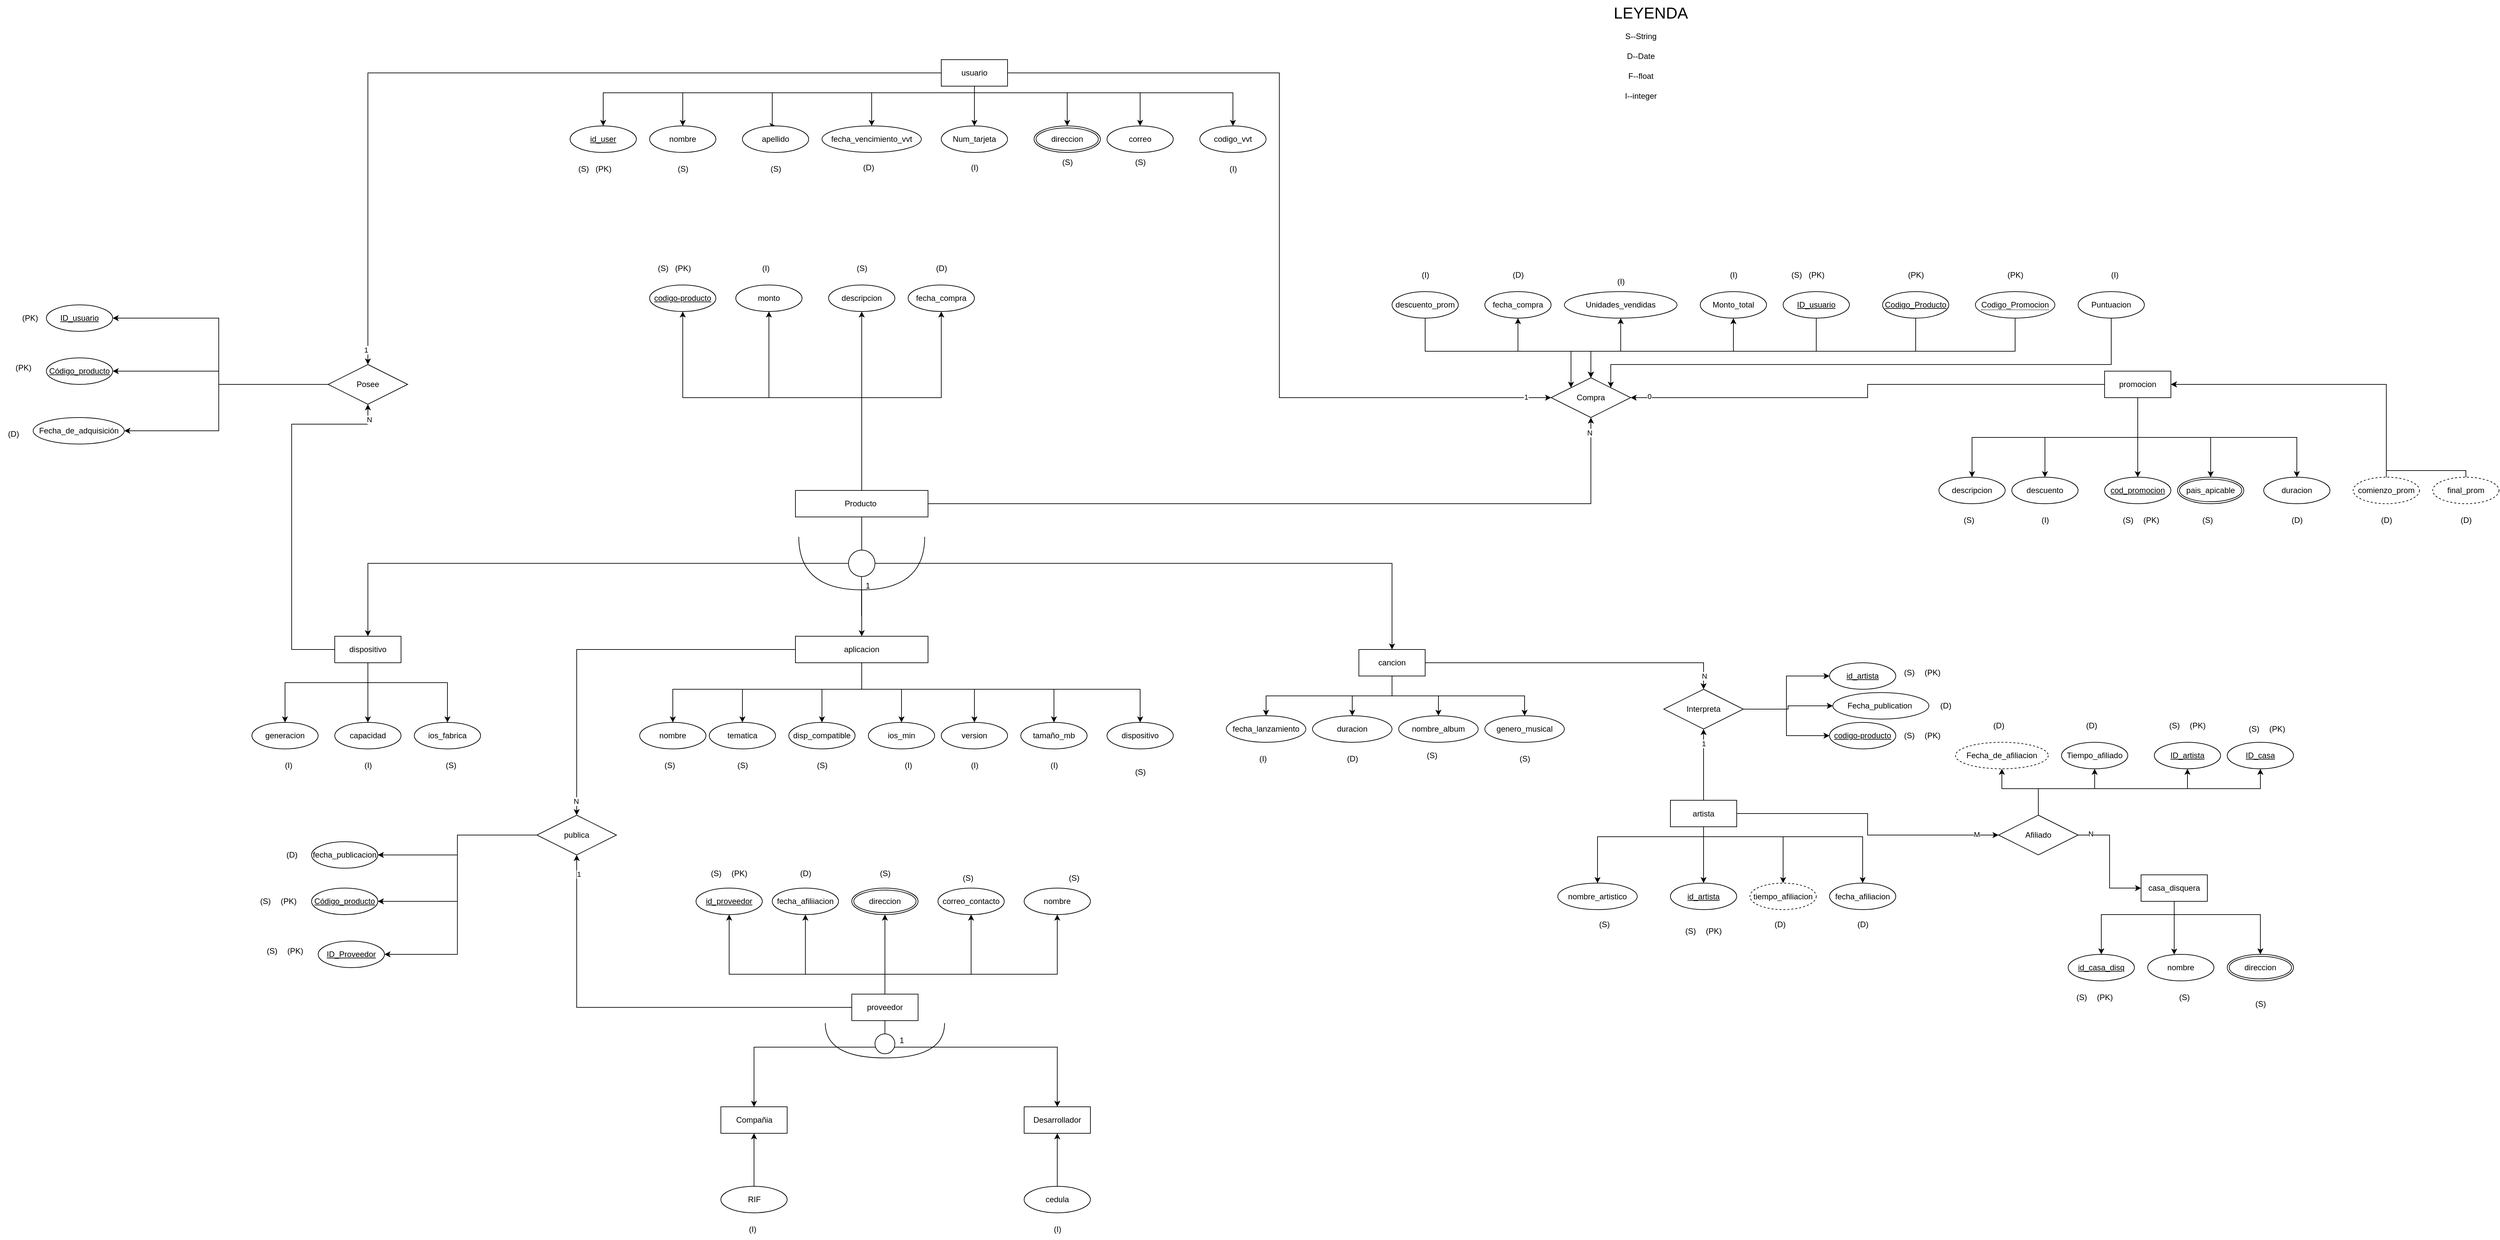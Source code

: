 <mxfile version="22.0.4" type="github" pages="2">
  <diagram id="R2lEEEUBdFMjLlhIrx00" name="Page-1">
    <mxGraphModel dx="5125" dy="3468" grid="1" gridSize="10" guides="1" tooltips="1" connect="1" arrows="1" fold="1" page="1" pageScale="1" pageWidth="850" pageHeight="1100" math="0" shadow="0" extFonts="Permanent Marker^https://fonts.googleapis.com/css?family=Permanent+Marker">
      <root>
        <mxCell id="0" />
        <mxCell id="1" parent="0" />
        <mxCell id="okfHJRJLw9p0DzePVC-P-49" style="edgeStyle=orthogonalEdgeStyle;rounded=0;orthogonalLoop=1;jettySize=auto;html=1;entryX=0.5;entryY=0;entryDx=0;entryDy=0;" edge="1" parent="1" source="SSo1Bui5Lx6O3HchYfqY-19" target="okfHJRJLw9p0DzePVC-P-40">
          <mxGeometry relative="1" as="geometry">
            <Array as="points">
              <mxPoint x="-940" y="-510" />
              <mxPoint x="-1000" y="-510" />
            </Array>
          </mxGeometry>
        </mxCell>
        <mxCell id="okfHJRJLw9p0DzePVC-P-50" style="edgeStyle=orthogonalEdgeStyle;rounded=0;orthogonalLoop=1;jettySize=auto;html=1;entryX=0.5;entryY=0;entryDx=0;entryDy=0;" edge="1" parent="1" source="SSo1Bui5Lx6O3HchYfqY-19" target="okfHJRJLw9p0DzePVC-P-41">
          <mxGeometry relative="1" as="geometry">
            <Array as="points">
              <mxPoint x="-940" y="-510" />
              <mxPoint x="-880" y="-510" />
            </Array>
          </mxGeometry>
        </mxCell>
        <mxCell id="okfHJRJLw9p0DzePVC-P-51" style="edgeStyle=orthogonalEdgeStyle;rounded=0;orthogonalLoop=1;jettySize=auto;html=1;entryX=0.5;entryY=0;entryDx=0;entryDy=0;" edge="1" parent="1" source="SSo1Bui5Lx6O3HchYfqY-19" target="okfHJRJLw9p0DzePVC-P-39">
          <mxGeometry relative="1" as="geometry">
            <Array as="points">
              <mxPoint x="-940" y="-510" />
              <mxPoint x="-1120" y="-510" />
            </Array>
          </mxGeometry>
        </mxCell>
        <mxCell id="okfHJRJLw9p0DzePVC-P-52" style="edgeStyle=orthogonalEdgeStyle;rounded=0;orthogonalLoop=1;jettySize=auto;html=1;entryX=0.5;entryY=0;entryDx=0;entryDy=0;" edge="1" parent="1" source="SSo1Bui5Lx6O3HchYfqY-19" target="okfHJRJLw9p0DzePVC-P-37">
          <mxGeometry relative="1" as="geometry">
            <Array as="points">
              <mxPoint x="-940" y="-510" />
              <mxPoint x="-1225" y="-510" />
            </Array>
          </mxGeometry>
        </mxCell>
        <mxCell id="okfHJRJLw9p0DzePVC-P-53" style="edgeStyle=orthogonalEdgeStyle;rounded=0;orthogonalLoop=1;jettySize=auto;html=1;entryX=0.5;entryY=0;entryDx=0;entryDy=0;" edge="1" parent="1" source="SSo1Bui5Lx6O3HchYfqY-19" target="okfHJRJLw9p0DzePVC-P-42">
          <mxGeometry relative="1" as="geometry">
            <Array as="points">
              <mxPoint x="-940" y="-510" />
              <mxPoint x="-770" y="-510" />
            </Array>
          </mxGeometry>
        </mxCell>
        <mxCell id="okfHJRJLw9p0DzePVC-P-54" style="edgeStyle=orthogonalEdgeStyle;rounded=0;orthogonalLoop=1;jettySize=auto;html=1;entryX=0.5;entryY=0;entryDx=0;entryDy=0;" edge="1" parent="1" source="SSo1Bui5Lx6O3HchYfqY-19" target="okfHJRJLw9p0DzePVC-P-43">
          <mxGeometry relative="1" as="geometry">
            <Array as="points">
              <mxPoint x="-940" y="-510" />
              <mxPoint x="-650" y="-510" />
            </Array>
          </mxGeometry>
        </mxCell>
        <mxCell id="okfHJRJLw9p0DzePVC-P-55" style="edgeStyle=orthogonalEdgeStyle;rounded=0;orthogonalLoop=1;jettySize=auto;html=1;entryX=0.5;entryY=0;entryDx=0;entryDy=0;" edge="1" parent="1" source="SSo1Bui5Lx6O3HchYfqY-19" target="okfHJRJLw9p0DzePVC-P-44">
          <mxGeometry relative="1" as="geometry">
            <Array as="points">
              <mxPoint x="-940" y="-510" />
              <mxPoint x="-520" y="-510" />
            </Array>
          </mxGeometry>
        </mxCell>
        <mxCell id="okfHJRJLw9p0DzePVC-P-164" style="edgeStyle=orthogonalEdgeStyle;rounded=0;orthogonalLoop=1;jettySize=auto;html=1;entryX=0.5;entryY=0;entryDx=0;entryDy=0;" edge="1" parent="1" source="SSo1Bui5Lx6O3HchYfqY-19" target="okfHJRJLw9p0DzePVC-P-149">
          <mxGeometry relative="1" as="geometry" />
        </mxCell>
        <mxCell id="okfHJRJLw9p0DzePVC-P-215" value="N" style="edgeLabel;html=1;align=center;verticalAlign=middle;resizable=0;points=[];" vertex="1" connectable="0" parent="okfHJRJLw9p0DzePVC-P-164">
          <mxGeometry x="0.925" y="-1" relative="1" as="geometry">
            <mxPoint as="offset" />
          </mxGeometry>
        </mxCell>
        <mxCell id="SSo1Bui5Lx6O3HchYfqY-19" value="aplicacion" style="whiteSpace=wrap;html=1;align=center;labelBackgroundColor=none;" parent="1" vertex="1">
          <mxGeometry x="-1040" y="-590" width="200" height="40" as="geometry" />
        </mxCell>
        <mxCell id="okfHJRJLw9p0DzePVC-P-72" style="edgeStyle=orthogonalEdgeStyle;rounded=0;orthogonalLoop=1;jettySize=auto;html=1;entryX=0.5;entryY=0;entryDx=0;entryDy=0;" edge="1" parent="1" source="SSo1Bui5Lx6O3HchYfqY-37" target="SSo1Bui5Lx6O3HchYfqY-38">
          <mxGeometry relative="1" as="geometry">
            <Array as="points">
              <mxPoint x="-770" y="-1410" />
              <mxPoint x="-1330" y="-1410" />
            </Array>
          </mxGeometry>
        </mxCell>
        <mxCell id="okfHJRJLw9p0DzePVC-P-75" style="edgeStyle=orthogonalEdgeStyle;rounded=0;orthogonalLoop=1;jettySize=auto;html=1;" edge="1" parent="1" source="SSo1Bui5Lx6O3HchYfqY-37" target="okfHJRJLw9p0DzePVC-P-71">
          <mxGeometry relative="1" as="geometry">
            <Array as="points">
              <mxPoint x="-770" y="-1410" />
              <mxPoint x="-1210" y="-1410" />
            </Array>
          </mxGeometry>
        </mxCell>
        <mxCell id="okfHJRJLw9p0DzePVC-P-76" style="edgeStyle=orthogonalEdgeStyle;rounded=0;orthogonalLoop=1;jettySize=auto;html=1;entryX=0.5;entryY=0;entryDx=0;entryDy=0;" edge="1" parent="1" source="SSo1Bui5Lx6O3HchYfqY-37" target="okfHJRJLw9p0DzePVC-P-84">
          <mxGeometry relative="1" as="geometry">
            <mxPoint x="-1075" y="-1360.0" as="targetPoint" />
            <Array as="points">
              <mxPoint x="-770" y="-1410" />
              <mxPoint x="-1075" y="-1410" />
            </Array>
          </mxGeometry>
        </mxCell>
        <mxCell id="okfHJRJLw9p0DzePVC-P-77" style="edgeStyle=orthogonalEdgeStyle;rounded=0;orthogonalLoop=1;jettySize=auto;html=1;entryX=0.5;entryY=0;entryDx=0;entryDy=0;" edge="1" parent="1" source="SSo1Bui5Lx6O3HchYfqY-37" target="okfHJRJLw9p0DzePVC-P-91">
          <mxGeometry relative="1" as="geometry">
            <mxPoint x="-925" y="-1360" as="targetPoint" />
            <Array as="points">
              <mxPoint x="-770" y="-1410" />
              <mxPoint x="-925" y="-1410" />
            </Array>
          </mxGeometry>
        </mxCell>
        <mxCell id="okfHJRJLw9p0DzePVC-P-78" style="edgeStyle=orthogonalEdgeStyle;rounded=0;orthogonalLoop=1;jettySize=auto;html=1;entryX=0.5;entryY=0;entryDx=0;entryDy=0;" edge="1" parent="1" source="SSo1Bui5Lx6O3HchYfqY-37" target="okfHJRJLw9p0DzePVC-P-83">
          <mxGeometry relative="1" as="geometry">
            <mxPoint x="-630" y="-1360.0" as="targetPoint" />
            <Array as="points">
              <mxPoint x="-770" y="-1410" />
              <mxPoint x="-630" y="-1410" />
            </Array>
          </mxGeometry>
        </mxCell>
        <mxCell id="okfHJRJLw9p0DzePVC-P-79" style="edgeStyle=orthogonalEdgeStyle;rounded=0;orthogonalLoop=1;jettySize=auto;html=1;entryX=0.5;entryY=0;entryDx=0;entryDy=0;" edge="1" parent="1" source="SSo1Bui5Lx6O3HchYfqY-37" target="SSo1Bui5Lx6O3HchYfqY-47">
          <mxGeometry relative="1" as="geometry">
            <Array as="points">
              <mxPoint x="-770" y="-1410" />
              <mxPoint x="-520" y="-1410" />
            </Array>
          </mxGeometry>
        </mxCell>
        <mxCell id="okfHJRJLw9p0DzePVC-P-82" style="edgeStyle=orthogonalEdgeStyle;rounded=0;orthogonalLoop=1;jettySize=auto;html=1;entryX=0.5;entryY=0;entryDx=0;entryDy=0;" edge="1" parent="1" source="SSo1Bui5Lx6O3HchYfqY-37" target="okfHJRJLw9p0DzePVC-P-85">
          <mxGeometry relative="1" as="geometry">
            <mxPoint x="-770" y="-1350.0" as="targetPoint" />
          </mxGeometry>
        </mxCell>
        <mxCell id="okfHJRJLw9p0DzePVC-P-89" style="edgeStyle=orthogonalEdgeStyle;rounded=0;orthogonalLoop=1;jettySize=auto;html=1;entryX=0.5;entryY=0;entryDx=0;entryDy=0;" edge="1" parent="1" source="SSo1Bui5Lx6O3HchYfqY-37" target="SSo1Bui5Lx6O3HchYfqY-52">
          <mxGeometry relative="1" as="geometry">
            <Array as="points">
              <mxPoint x="-770" y="-1410" />
              <mxPoint x="-380" y="-1410" />
            </Array>
          </mxGeometry>
        </mxCell>
        <mxCell id="okfHJRJLw9p0DzePVC-P-174" style="edgeStyle=orthogonalEdgeStyle;rounded=0;orthogonalLoop=1;jettySize=auto;html=1;entryX=0;entryY=0.5;entryDx=0;entryDy=0;" edge="1" parent="1" source="SSo1Bui5Lx6O3HchYfqY-37" target="okfHJRJLw9p0DzePVC-P-124">
          <mxGeometry relative="1" as="geometry" />
        </mxCell>
        <mxCell id="okfHJRJLw9p0DzePVC-P-211" value="1" style="edgeLabel;html=1;align=center;verticalAlign=middle;resizable=0;points=[];" vertex="1" connectable="0" parent="okfHJRJLw9p0DzePVC-P-174">
          <mxGeometry x="0.942" y="1" relative="1" as="geometry">
            <mxPoint as="offset" />
          </mxGeometry>
        </mxCell>
        <mxCell id="okfHJRJLw9p0DzePVC-P-176" style="edgeStyle=orthogonalEdgeStyle;rounded=0;orthogonalLoop=1;jettySize=auto;html=1;entryX=0.5;entryY=0;entryDx=0;entryDy=0;" edge="1" parent="1" source="SSo1Bui5Lx6O3HchYfqY-37" target="okfHJRJLw9p0DzePVC-P-175">
          <mxGeometry relative="1" as="geometry" />
        </mxCell>
        <mxCell id="okfHJRJLw9p0DzePVC-P-216" value="1" style="edgeLabel;html=1;align=center;verticalAlign=middle;resizable=0;points=[];" vertex="1" connectable="0" parent="okfHJRJLw9p0DzePVC-P-176">
          <mxGeometry x="0.966" y="-3" relative="1" as="geometry">
            <mxPoint as="offset" />
          </mxGeometry>
        </mxCell>
        <mxCell id="SSo1Bui5Lx6O3HchYfqY-37" value="usuario" style="whiteSpace=wrap;html=1;align=center;labelBackgroundColor=none;" parent="1" vertex="1">
          <mxGeometry x="-820" y="-1460" width="100" height="40" as="geometry" />
        </mxCell>
        <mxCell id="SSo1Bui5Lx6O3HchYfqY-38" value="id_user" style="ellipse;whiteSpace=wrap;html=1;align=center;fontStyle=4;labelBackgroundColor=none;" parent="1" vertex="1">
          <mxGeometry x="-1380" y="-1360" width="100" height="40" as="geometry" />
        </mxCell>
        <mxCell id="SSo1Bui5Lx6O3HchYfqY-47" value="correo" style="ellipse;whiteSpace=wrap;html=1;align=center;labelBackgroundColor=none;" parent="1" vertex="1">
          <mxGeometry x="-570" y="-1360" width="100" height="40" as="geometry" />
        </mxCell>
        <mxCell id="SSo1Bui5Lx6O3HchYfqY-52" value="codigo_vvt" style="ellipse;whiteSpace=wrap;html=1;align=center;labelBackgroundColor=none;" parent="1" vertex="1">
          <mxGeometry x="-430" y="-1360" width="100" height="40" as="geometry" />
        </mxCell>
        <mxCell id="okfHJRJLw9p0DzePVC-P-32" style="edgeStyle=orthogonalEdgeStyle;rounded=0;orthogonalLoop=1;jettySize=auto;html=1;entryX=0.5;entryY=0;entryDx=0;entryDy=0;" edge="1" parent="1" source="SSo1Bui5Lx6O3HchYfqY-58" target="okfHJRJLw9p0DzePVC-P-31">
          <mxGeometry relative="1" as="geometry">
            <Array as="points">
              <mxPoint x="-1685" y="-520" />
              <mxPoint x="-1810" y="-520" />
            </Array>
          </mxGeometry>
        </mxCell>
        <mxCell id="okfHJRJLw9p0DzePVC-P-34" style="edgeStyle=orthogonalEdgeStyle;rounded=0;orthogonalLoop=1;jettySize=auto;html=1;entryX=0.5;entryY=0;entryDx=0;entryDy=0;" edge="1" parent="1" source="SSo1Bui5Lx6O3HchYfqY-58" target="okfHJRJLw9p0DzePVC-P-33">
          <mxGeometry relative="1" as="geometry" />
        </mxCell>
        <mxCell id="okfHJRJLw9p0DzePVC-P-36" style="edgeStyle=orthogonalEdgeStyle;rounded=0;orthogonalLoop=1;jettySize=auto;html=1;entryX=0.5;entryY=0;entryDx=0;entryDy=0;" edge="1" parent="1" source="SSo1Bui5Lx6O3HchYfqY-58" target="okfHJRJLw9p0DzePVC-P-35">
          <mxGeometry relative="1" as="geometry">
            <Array as="points">
              <mxPoint x="-1685" y="-520" />
              <mxPoint x="-1565" y="-520" />
            </Array>
          </mxGeometry>
        </mxCell>
        <mxCell id="okfHJRJLw9p0DzePVC-P-177" style="edgeStyle=orthogonalEdgeStyle;rounded=0;orthogonalLoop=1;jettySize=auto;html=1;entryX=0.5;entryY=1;entryDx=0;entryDy=0;" edge="1" parent="1" source="SSo1Bui5Lx6O3HchYfqY-58" target="okfHJRJLw9p0DzePVC-P-175">
          <mxGeometry relative="1" as="geometry">
            <Array as="points">
              <mxPoint x="-1800" y="-570" />
              <mxPoint x="-1800" y="-910" />
              <mxPoint x="-1685" y="-910" />
            </Array>
          </mxGeometry>
        </mxCell>
        <mxCell id="okfHJRJLw9p0DzePVC-P-217" value="N" style="edgeLabel;html=1;align=center;verticalAlign=middle;resizable=0;points=[];" vertex="1" connectable="0" parent="okfHJRJLw9p0DzePVC-P-177">
          <mxGeometry x="0.917" y="-2" relative="1" as="geometry">
            <mxPoint as="offset" />
          </mxGeometry>
        </mxCell>
        <mxCell id="SSo1Bui5Lx6O3HchYfqY-58" value="dispositivo" style="whiteSpace=wrap;html=1;align=center;labelBackgroundColor=none;" parent="1" vertex="1">
          <mxGeometry x="-1735" y="-590" width="100" height="40" as="geometry" />
        </mxCell>
        <mxCell id="SSo1Bui5Lx6O3HchYfqY-87" style="edgeStyle=orthogonalEdgeStyle;rounded=0;orthogonalLoop=1;jettySize=auto;html=1;labelBackgroundColor=none;fontColor=default;" parent="1" source="SSo1Bui5Lx6O3HchYfqY-84" target="SSo1Bui5Lx6O3HchYfqY-86" edge="1">
          <mxGeometry relative="1" as="geometry" />
        </mxCell>
        <mxCell id="SSo1Bui5Lx6O3HchYfqY-90" style="edgeStyle=orthogonalEdgeStyle;rounded=0;orthogonalLoop=1;jettySize=auto;html=1;labelBackgroundColor=none;fontColor=default;entryX=0.5;entryY=0;entryDx=0;entryDy=0;" parent="1" source="SSo1Bui5Lx6O3HchYfqY-84" target="SSo1Bui5Lx6O3HchYfqY-89" edge="1">
          <mxGeometry relative="1" as="geometry">
            <Array as="points">
              <mxPoint x="985" y="-890" />
              <mxPoint x="1225" y="-890" />
            </Array>
          </mxGeometry>
        </mxCell>
        <mxCell id="SSo1Bui5Lx6O3HchYfqY-92" style="edgeStyle=orthogonalEdgeStyle;rounded=0;orthogonalLoop=1;jettySize=auto;html=1;labelBackgroundColor=none;fontColor=default;entryX=0.5;entryY=0;entryDx=0;entryDy=0;" parent="1" source="SSo1Bui5Lx6O3HchYfqY-84" target="SSo1Bui5Lx6O3HchYfqY-91" edge="1">
          <mxGeometry relative="1" as="geometry">
            <Array as="points">
              <mxPoint x="985" y="-890" />
              <mxPoint x="735" y="-890" />
            </Array>
          </mxGeometry>
        </mxCell>
        <mxCell id="SSo1Bui5Lx6O3HchYfqY-94" style="edgeStyle=orthogonalEdgeStyle;rounded=0;orthogonalLoop=1;jettySize=auto;html=1;labelBackgroundColor=none;fontColor=default;" parent="1" source="SSo1Bui5Lx6O3HchYfqY-84" target="SSo1Bui5Lx6O3HchYfqY-93" edge="1">
          <mxGeometry relative="1" as="geometry">
            <Array as="points">
              <mxPoint x="985" y="-890" />
              <mxPoint x="845" y="-890" />
            </Array>
          </mxGeometry>
        </mxCell>
        <mxCell id="jsPNZrVTcMgxIfO3t_Fd-16" style="edgeStyle=orthogonalEdgeStyle;rounded=0;orthogonalLoop=1;jettySize=auto;html=1;entryX=0.5;entryY=0;entryDx=0;entryDy=0;labelBackgroundColor=none;fontColor=default;" parent="1" source="SSo1Bui5Lx6O3HchYfqY-84" target="jsPNZrVTcMgxIfO3t_Fd-15" edge="1">
          <mxGeometry relative="1" as="geometry">
            <Array as="points">
              <mxPoint x="985" y="-890" />
              <mxPoint x="1095" y="-890" />
            </Array>
          </mxGeometry>
        </mxCell>
        <mxCell id="okfHJRJLw9p0DzePVC-P-147" style="edgeStyle=orthogonalEdgeStyle;rounded=0;orthogonalLoop=1;jettySize=auto;html=1;entryX=1;entryY=0.5;entryDx=0;entryDy=0;" edge="1" parent="1" source="SSo1Bui5Lx6O3HchYfqY-84" target="okfHJRJLw9p0DzePVC-P-124">
          <mxGeometry relative="1" as="geometry" />
        </mxCell>
        <mxCell id="okfHJRJLw9p0DzePVC-P-212" value="0" style="edgeLabel;html=1;align=center;verticalAlign=middle;resizable=0;points=[];" vertex="1" connectable="0" parent="okfHJRJLw9p0DzePVC-P-147">
          <mxGeometry x="0.925" y="-2" relative="1" as="geometry">
            <mxPoint as="offset" />
          </mxGeometry>
        </mxCell>
        <mxCell id="SSo1Bui5Lx6O3HchYfqY-84" value="promocion" style="whiteSpace=wrap;html=1;align=center;labelBackgroundColor=none;" parent="1" vertex="1">
          <mxGeometry x="935" y="-990" width="100" height="40" as="geometry" />
        </mxCell>
        <mxCell id="SSo1Bui5Lx6O3HchYfqY-86" value="cod_promocion" style="ellipse;whiteSpace=wrap;html=1;align=center;fontStyle=4;labelBackgroundColor=none;" parent="1" vertex="1">
          <mxGeometry x="935" y="-830" width="100" height="40" as="geometry" />
        </mxCell>
        <mxCell id="SSo1Bui5Lx6O3HchYfqY-89" value="duracion" style="ellipse;whiteSpace=wrap;html=1;align=center;labelBackgroundColor=none;" parent="1" vertex="1">
          <mxGeometry x="1175" y="-830" width="100" height="40" as="geometry" />
        </mxCell>
        <mxCell id="SSo1Bui5Lx6O3HchYfqY-91" value="descripcion" style="ellipse;whiteSpace=wrap;html=1;align=center;labelBackgroundColor=none;" parent="1" vertex="1">
          <mxGeometry x="685" y="-830" width="100" height="40" as="geometry" />
        </mxCell>
        <mxCell id="SSo1Bui5Lx6O3HchYfqY-93" value="descuento" style="ellipse;whiteSpace=wrap;html=1;align=center;labelBackgroundColor=none;" parent="1" vertex="1">
          <mxGeometry x="795" y="-830" width="100" height="40" as="geometry" />
        </mxCell>
        <mxCell id="okfHJRJLw9p0DzePVC-P-61" style="edgeStyle=orthogonalEdgeStyle;rounded=0;orthogonalLoop=1;jettySize=auto;html=1;entryX=0.5;entryY=0;entryDx=0;entryDy=0;" edge="1" parent="1" source="SSo1Bui5Lx6O3HchYfqY-98" target="okfHJRJLw9p0DzePVC-P-56">
          <mxGeometry relative="1" as="geometry">
            <Array as="points">
              <mxPoint x="-140" y="-500" />
              <mxPoint x="-330" y="-500" />
            </Array>
          </mxGeometry>
        </mxCell>
        <mxCell id="okfHJRJLw9p0DzePVC-P-62" style="edgeStyle=orthogonalEdgeStyle;rounded=0;orthogonalLoop=1;jettySize=auto;html=1;entryX=0.5;entryY=0;entryDx=0;entryDy=0;" edge="1" parent="1" source="SSo1Bui5Lx6O3HchYfqY-98" target="okfHJRJLw9p0DzePVC-P-57">
          <mxGeometry relative="1" as="geometry" />
        </mxCell>
        <mxCell id="okfHJRJLw9p0DzePVC-P-63" style="edgeStyle=orthogonalEdgeStyle;rounded=0;orthogonalLoop=1;jettySize=auto;html=1;entryX=0.5;entryY=0;entryDx=0;entryDy=0;" edge="1" parent="1" source="SSo1Bui5Lx6O3HchYfqY-98" target="okfHJRJLw9p0DzePVC-P-58">
          <mxGeometry relative="1" as="geometry" />
        </mxCell>
        <mxCell id="okfHJRJLw9p0DzePVC-P-64" style="edgeStyle=orthogonalEdgeStyle;rounded=0;orthogonalLoop=1;jettySize=auto;html=1;" edge="1" parent="1" source="SSo1Bui5Lx6O3HchYfqY-98" target="okfHJRJLw9p0DzePVC-P-59">
          <mxGeometry relative="1" as="geometry">
            <Array as="points">
              <mxPoint x="-140" y="-500" />
              <mxPoint x="60" y="-500" />
            </Array>
          </mxGeometry>
        </mxCell>
        <mxCell id="okfHJRJLw9p0DzePVC-P-188" style="edgeStyle=orthogonalEdgeStyle;rounded=0;orthogonalLoop=1;jettySize=auto;html=1;entryX=0.5;entryY=0;entryDx=0;entryDy=0;" edge="1" parent="1" source="SSo1Bui5Lx6O3HchYfqY-98" target="okfHJRJLw9p0DzePVC-P-161">
          <mxGeometry relative="1" as="geometry" />
        </mxCell>
        <mxCell id="okfHJRJLw9p0DzePVC-P-218" value="N" style="edgeLabel;html=1;align=center;verticalAlign=middle;resizable=0;points=[];" vertex="1" connectable="0" parent="okfHJRJLw9p0DzePVC-P-188">
          <mxGeometry x="0.913" y="1" relative="1" as="geometry">
            <mxPoint as="offset" />
          </mxGeometry>
        </mxCell>
        <mxCell id="SSo1Bui5Lx6O3HchYfqY-98" value="cancion" style="whiteSpace=wrap;html=1;align=center;labelBackgroundColor=none;" parent="1" vertex="1">
          <mxGeometry x="-190" y="-570" width="100" height="40" as="geometry" />
        </mxCell>
        <mxCell id="SSo1Bui5Lx6O3HchYfqY-126" style="edgeStyle=orthogonalEdgeStyle;rounded=0;orthogonalLoop=1;jettySize=auto;html=1;labelBackgroundColor=none;fontColor=default;entryX=0.5;entryY=0;entryDx=0;entryDy=0;" parent="1" source="SSo1Bui5Lx6O3HchYfqY-113" target="SSo1Bui5Lx6O3HchYfqY-122" edge="1">
          <mxGeometry relative="1" as="geometry">
            <Array as="points">
              <mxPoint x="330" y="-287.5" />
              <mxPoint x="450" y="-287.5" />
            </Array>
          </mxGeometry>
        </mxCell>
        <mxCell id="okfHJRJLw9p0DzePVC-P-92" style="edgeStyle=orthogonalEdgeStyle;rounded=0;orthogonalLoop=1;jettySize=auto;html=1;entryX=0.5;entryY=0;entryDx=0;entryDy=0;" edge="1" parent="1" source="SSo1Bui5Lx6O3HchYfqY-113" target="SSo1Bui5Lx6O3HchYfqY-114">
          <mxGeometry relative="1" as="geometry" />
        </mxCell>
        <mxCell id="okfHJRJLw9p0DzePVC-P-93" style="edgeStyle=orthogonalEdgeStyle;rounded=0;orthogonalLoop=1;jettySize=auto;html=1;entryX=0.5;entryY=0;entryDx=0;entryDy=0;" edge="1" parent="1" source="SSo1Bui5Lx6O3HchYfqY-113" target="SSo1Bui5Lx6O3HchYfqY-116">
          <mxGeometry relative="1" as="geometry">
            <Array as="points">
              <mxPoint x="330" y="-287.5" />
              <mxPoint x="170" y="-287.5" />
            </Array>
          </mxGeometry>
        </mxCell>
        <mxCell id="okfHJRJLw9p0DzePVC-P-95" style="edgeStyle=orthogonalEdgeStyle;rounded=0;orthogonalLoop=1;jettySize=auto;html=1;entryX=0.5;entryY=0;entryDx=0;entryDy=0;" edge="1" parent="1" source="SSo1Bui5Lx6O3HchYfqY-113" target="SSo1Bui5Lx6O3HchYfqY-119">
          <mxGeometry relative="1" as="geometry">
            <Array as="points">
              <mxPoint x="330" y="-287.5" />
              <mxPoint x="570" y="-287.5" />
            </Array>
          </mxGeometry>
        </mxCell>
        <mxCell id="okfHJRJLw9p0DzePVC-P-189" style="edgeStyle=orthogonalEdgeStyle;rounded=0;orthogonalLoop=1;jettySize=auto;html=1;entryX=0.5;entryY=1;entryDx=0;entryDy=0;" edge="1" parent="1" source="SSo1Bui5Lx6O3HchYfqY-113" target="okfHJRJLw9p0DzePVC-P-161">
          <mxGeometry relative="1" as="geometry" />
        </mxCell>
        <mxCell id="okfHJRJLw9p0DzePVC-P-219" value="1" style="edgeLabel;html=1;align=center;verticalAlign=middle;resizable=0;points=[];" vertex="1" connectable="0" parent="okfHJRJLw9p0DzePVC-P-189">
          <mxGeometry x="0.591" relative="1" as="geometry">
            <mxPoint as="offset" />
          </mxGeometry>
        </mxCell>
        <mxCell id="okfHJRJLw9p0DzePVC-P-195" style="edgeStyle=orthogonalEdgeStyle;rounded=0;orthogonalLoop=1;jettySize=auto;html=1;entryX=0;entryY=0.5;entryDx=0;entryDy=0;" edge="1" parent="1" source="SSo1Bui5Lx6O3HchYfqY-113" target="okfHJRJLw9p0DzePVC-P-194">
          <mxGeometry relative="1" as="geometry" />
        </mxCell>
        <mxCell id="okfHJRJLw9p0DzePVC-P-209" value="M" style="edgeLabel;html=1;align=center;verticalAlign=middle;resizable=0;points=[];" vertex="1" connectable="0" parent="okfHJRJLw9p0DzePVC-P-195">
          <mxGeometry x="0.844" y="1" relative="1" as="geometry">
            <mxPoint as="offset" />
          </mxGeometry>
        </mxCell>
        <mxCell id="SSo1Bui5Lx6O3HchYfqY-113" value="artista&lt;br&gt;" style="whiteSpace=wrap;html=1;align=center;labelBackgroundColor=none;" parent="1" vertex="1">
          <mxGeometry x="280" y="-342.5" width="100" height="40" as="geometry" />
        </mxCell>
        <mxCell id="SSo1Bui5Lx6O3HchYfqY-114" value="id_artista" style="ellipse;whiteSpace=wrap;html=1;align=center;fontStyle=4;labelBackgroundColor=none;" parent="1" vertex="1">
          <mxGeometry x="280" y="-217.5" width="100" height="40" as="geometry" />
        </mxCell>
        <mxCell id="SSo1Bui5Lx6O3HchYfqY-116" value="nombre_artistico" style="ellipse;whiteSpace=wrap;html=1;align=center;labelBackgroundColor=none;" parent="1" vertex="1">
          <mxGeometry x="110" y="-217.5" width="120" height="40" as="geometry" />
        </mxCell>
        <mxCell id="SSo1Bui5Lx6O3HchYfqY-119" value="fecha_afiliacion" style="ellipse;whiteSpace=wrap;html=1;align=center;labelBackgroundColor=none;" parent="1" vertex="1">
          <mxGeometry x="520" y="-217.5" width="100" height="40" as="geometry" />
        </mxCell>
        <mxCell id="SSo1Bui5Lx6O3HchYfqY-122" value="tiempo_afiliacion" style="ellipse;whiteSpace=wrap;html=1;align=center;dashed=1;labelBackgroundColor=none;" parent="1" vertex="1">
          <mxGeometry x="400" y="-217.5" width="100" height="40" as="geometry" />
        </mxCell>
        <mxCell id="SSo1Bui5Lx6O3HchYfqY-129" style="edgeStyle=orthogonalEdgeStyle;rounded=0;orthogonalLoop=1;jettySize=auto;html=1;entryX=0.5;entryY=0;entryDx=0;entryDy=0;labelBackgroundColor=none;fontColor=default;" parent="1" source="SSo1Bui5Lx6O3HchYfqY-127" target="SSo1Bui5Lx6O3HchYfqY-128" edge="1">
          <mxGeometry relative="1" as="geometry">
            <Array as="points">
              <mxPoint x="1040" y="-170" />
              <mxPoint x="930" y="-170" />
            </Array>
          </mxGeometry>
        </mxCell>
        <mxCell id="SSo1Bui5Lx6O3HchYfqY-131" style="edgeStyle=orthogonalEdgeStyle;rounded=0;orthogonalLoop=1;jettySize=auto;html=1;labelBackgroundColor=none;fontColor=default;" parent="1" source="SSo1Bui5Lx6O3HchYfqY-127" target="SSo1Bui5Lx6O3HchYfqY-130" edge="1">
          <mxGeometry relative="1" as="geometry">
            <Array as="points">
              <mxPoint x="1040" y="-140" />
              <mxPoint x="1040" y="-140" />
            </Array>
          </mxGeometry>
        </mxCell>
        <mxCell id="SSo1Bui5Lx6O3HchYfqY-133" style="edgeStyle=orthogonalEdgeStyle;rounded=0;orthogonalLoop=1;jettySize=auto;html=1;entryX=0.5;entryY=0;entryDx=0;entryDy=0;labelBackgroundColor=none;fontColor=default;" parent="1" source="SSo1Bui5Lx6O3HchYfqY-127" target="SSo1Bui5Lx6O3HchYfqY-132" edge="1">
          <mxGeometry relative="1" as="geometry">
            <Array as="points">
              <mxPoint x="1040" y="-170" />
              <mxPoint x="1170" y="-170" />
            </Array>
          </mxGeometry>
        </mxCell>
        <mxCell id="SSo1Bui5Lx6O3HchYfqY-127" value="casa_disquera" style="whiteSpace=wrap;html=1;align=center;labelBackgroundColor=none;" parent="1" vertex="1">
          <mxGeometry x="990" y="-230" width="100" height="40" as="geometry" />
        </mxCell>
        <mxCell id="SSo1Bui5Lx6O3HchYfqY-128" value="id_casa_disq" style="ellipse;whiteSpace=wrap;html=1;align=center;fontStyle=4;labelBackgroundColor=none;" parent="1" vertex="1">
          <mxGeometry x="880" y="-110" width="100" height="40" as="geometry" />
        </mxCell>
        <mxCell id="SSo1Bui5Lx6O3HchYfqY-130" value="nombre" style="ellipse;whiteSpace=wrap;html=1;align=center;labelBackgroundColor=none;" parent="1" vertex="1">
          <mxGeometry x="1000" y="-110" width="100" height="40" as="geometry" />
        </mxCell>
        <mxCell id="SSo1Bui5Lx6O3HchYfqY-132" value="direccion" style="ellipse;shape=doubleEllipse;margin=3;whiteSpace=wrap;html=1;align=center;labelBackgroundColor=none;" parent="1" vertex="1">
          <mxGeometry x="1120" y="-110" width="100" height="40" as="geometry" />
        </mxCell>
        <mxCell id="jsPNZrVTcMgxIfO3t_Fd-15" value="pais_apicable" style="ellipse;shape=doubleEllipse;margin=3;whiteSpace=wrap;html=1;align=center;labelBackgroundColor=none;" parent="1" vertex="1">
          <mxGeometry x="1045" y="-830" width="100" height="40" as="geometry" />
        </mxCell>
        <mxCell id="okfHJRJLw9p0DzePVC-P-10" style="edgeStyle=orthogonalEdgeStyle;rounded=0;orthogonalLoop=1;jettySize=auto;html=1;entryX=0.5;entryY=1;entryDx=0;entryDy=0;" edge="1" parent="1" source="okfHJRJLw9p0DzePVC-P-1" target="okfHJRJLw9p0DzePVC-P-9">
          <mxGeometry relative="1" as="geometry" />
        </mxCell>
        <mxCell id="okfHJRJLw9p0DzePVC-P-20" style="edgeStyle=orthogonalEdgeStyle;rounded=0;orthogonalLoop=1;jettySize=auto;html=1;entryX=0.5;entryY=1;entryDx=0;entryDy=0;" edge="1" parent="1" source="okfHJRJLw9p0DzePVC-P-1" target="okfHJRJLw9p0DzePVC-P-23">
          <mxGeometry relative="1" as="geometry">
            <mxPoint x="-1210.0" y="-1080" as="targetPoint" />
            <Array as="points">
              <mxPoint x="-940" y="-950" />
              <mxPoint x="-1210" y="-950" />
            </Array>
          </mxGeometry>
        </mxCell>
        <mxCell id="okfHJRJLw9p0DzePVC-P-21" style="edgeStyle=orthogonalEdgeStyle;rounded=0;orthogonalLoop=1;jettySize=auto;html=1;entryX=0.5;entryY=1;entryDx=0;entryDy=0;" edge="1" parent="1" source="okfHJRJLw9p0DzePVC-P-1" target="okfHJRJLw9p0DzePVC-P-13">
          <mxGeometry relative="1" as="geometry">
            <Array as="points">
              <mxPoint x="-940" y="-950" />
              <mxPoint x="-820" y="-950" />
            </Array>
          </mxGeometry>
        </mxCell>
        <mxCell id="okfHJRJLw9p0DzePVC-P-26" style="edgeStyle=orthogonalEdgeStyle;rounded=0;orthogonalLoop=1;jettySize=auto;html=1;entryX=0.5;entryY=1;entryDx=0;entryDy=0;" edge="1" parent="1" source="okfHJRJLw9p0DzePVC-P-1" target="okfHJRJLw9p0DzePVC-P-24">
          <mxGeometry relative="1" as="geometry">
            <Array as="points">
              <mxPoint x="-940" y="-950" />
              <mxPoint x="-1080" y="-950" />
            </Array>
          </mxGeometry>
        </mxCell>
        <mxCell id="okfHJRJLw9p0DzePVC-P-45" style="edgeStyle=orthogonalEdgeStyle;rounded=0;orthogonalLoop=1;jettySize=auto;html=1;entryX=0.5;entryY=0;entryDx=0;entryDy=0;" edge="1" parent="1" source="okfHJRJLw9p0DzePVC-P-1" target="SSo1Bui5Lx6O3HchYfqY-58">
          <mxGeometry relative="1" as="geometry">
            <Array as="points">
              <mxPoint x="-940" y="-700" />
              <mxPoint x="-1685" y="-700" />
            </Array>
          </mxGeometry>
        </mxCell>
        <mxCell id="okfHJRJLw9p0DzePVC-P-46" style="edgeStyle=orthogonalEdgeStyle;rounded=0;orthogonalLoop=1;jettySize=auto;html=1;entryX=0.5;entryY=0;entryDx=0;entryDy=0;" edge="1" parent="1" source="okfHJRJLw9p0DzePVC-P-67" target="SSo1Bui5Lx6O3HchYfqY-19">
          <mxGeometry relative="1" as="geometry" />
        </mxCell>
        <mxCell id="okfHJRJLw9p0DzePVC-P-60" style="edgeStyle=orthogonalEdgeStyle;rounded=0;orthogonalLoop=1;jettySize=auto;html=1;entryX=0.5;entryY=0;entryDx=0;entryDy=0;" edge="1" parent="1" source="okfHJRJLw9p0DzePVC-P-65" target="SSo1Bui5Lx6O3HchYfqY-98">
          <mxGeometry relative="1" as="geometry">
            <Array as="points" />
          </mxGeometry>
        </mxCell>
        <mxCell id="okfHJRJLw9p0DzePVC-P-173" style="edgeStyle=orthogonalEdgeStyle;rounded=0;orthogonalLoop=1;jettySize=auto;html=1;entryX=0.5;entryY=1;entryDx=0;entryDy=0;" edge="1" parent="1" source="okfHJRJLw9p0DzePVC-P-1" target="okfHJRJLw9p0DzePVC-P-124">
          <mxGeometry relative="1" as="geometry" />
        </mxCell>
        <mxCell id="okfHJRJLw9p0DzePVC-P-213" value="N" style="edgeLabel;html=1;align=center;verticalAlign=middle;resizable=0;points=[];" vertex="1" connectable="0" parent="okfHJRJLw9p0DzePVC-P-173">
          <mxGeometry x="0.96" y="2" relative="1" as="geometry">
            <mxPoint as="offset" />
          </mxGeometry>
        </mxCell>
        <mxCell id="okfHJRJLw9p0DzePVC-P-1" value="Producto&amp;nbsp;" style="whiteSpace=wrap;html=1;align=center;labelBackgroundColor=none;" vertex="1" parent="1">
          <mxGeometry x="-1040" y="-810" width="200" height="40" as="geometry" />
        </mxCell>
        <mxCell id="okfHJRJLw9p0DzePVC-P-9" value="descripcion" style="ellipse;whiteSpace=wrap;html=1;align=center;" vertex="1" parent="1">
          <mxGeometry x="-990" y="-1120" width="100" height="40" as="geometry" />
        </mxCell>
        <mxCell id="okfHJRJLw9p0DzePVC-P-13" value="fecha_compra" style="ellipse;whiteSpace=wrap;html=1;align=center;" vertex="1" parent="1">
          <mxGeometry x="-870" y="-1120" width="100" height="40" as="geometry" />
        </mxCell>
        <mxCell id="okfHJRJLw9p0DzePVC-P-23" value="codigo-producto" style="ellipse;whiteSpace=wrap;html=1;align=center;fontStyle=4;" vertex="1" parent="1">
          <mxGeometry x="-1260" y="-1120" width="100" height="40" as="geometry" />
        </mxCell>
        <mxCell id="okfHJRJLw9p0DzePVC-P-24" value="monto" style="ellipse;whiteSpace=wrap;html=1;align=center;" vertex="1" parent="1">
          <mxGeometry x="-1130" y="-1120" width="100" height="40" as="geometry" />
        </mxCell>
        <mxCell id="okfHJRJLw9p0DzePVC-P-31" value="generacion" style="ellipse;whiteSpace=wrap;html=1;align=center;" vertex="1" parent="1">
          <mxGeometry x="-1860" y="-460" width="100" height="40" as="geometry" />
        </mxCell>
        <mxCell id="okfHJRJLw9p0DzePVC-P-33" value="capacidad" style="ellipse;whiteSpace=wrap;html=1;align=center;" vertex="1" parent="1">
          <mxGeometry x="-1735" y="-460" width="100" height="40" as="geometry" />
        </mxCell>
        <mxCell id="okfHJRJLw9p0DzePVC-P-35" value="ios_fabrica" style="ellipse;whiteSpace=wrap;html=1;align=center;" vertex="1" parent="1">
          <mxGeometry x="-1615" y="-460" width="100" height="40" as="geometry" />
        </mxCell>
        <mxCell id="okfHJRJLw9p0DzePVC-P-37" value="nombre" style="ellipse;whiteSpace=wrap;html=1;align=center;" vertex="1" parent="1">
          <mxGeometry x="-1275" y="-460" width="100" height="40" as="geometry" />
        </mxCell>
        <mxCell id="okfHJRJLw9p0DzePVC-P-39" value="tematica" style="ellipse;whiteSpace=wrap;html=1;align=center;" vertex="1" parent="1">
          <mxGeometry x="-1170" y="-460" width="100" height="40" as="geometry" />
        </mxCell>
        <mxCell id="okfHJRJLw9p0DzePVC-P-40" value="disp_compatible" style="ellipse;whiteSpace=wrap;html=1;align=center;" vertex="1" parent="1">
          <mxGeometry x="-1050" y="-460" width="100" height="40" as="geometry" />
        </mxCell>
        <mxCell id="okfHJRJLw9p0DzePVC-P-41" value="ios_min" style="ellipse;whiteSpace=wrap;html=1;align=center;" vertex="1" parent="1">
          <mxGeometry x="-930" y="-460" width="100" height="40" as="geometry" />
        </mxCell>
        <mxCell id="okfHJRJLw9p0DzePVC-P-42" value="version" style="ellipse;whiteSpace=wrap;html=1;align=center;" vertex="1" parent="1">
          <mxGeometry x="-820" y="-460" width="100" height="40" as="geometry" />
        </mxCell>
        <mxCell id="okfHJRJLw9p0DzePVC-P-43" value="tamaño_mb" style="ellipse;whiteSpace=wrap;html=1;align=center;" vertex="1" parent="1">
          <mxGeometry x="-700" y="-460" width="100" height="40" as="geometry" />
        </mxCell>
        <mxCell id="okfHJRJLw9p0DzePVC-P-44" value="dispositivo" style="ellipse;whiteSpace=wrap;html=1;align=center;" vertex="1" parent="1">
          <mxGeometry x="-570" y="-460" width="100" height="40" as="geometry" />
        </mxCell>
        <mxCell id="okfHJRJLw9p0DzePVC-P-56" value="fecha_lanzamiento" style="ellipse;whiteSpace=wrap;html=1;align=center;" vertex="1" parent="1">
          <mxGeometry x="-390" y="-470" width="120" height="40" as="geometry" />
        </mxCell>
        <mxCell id="okfHJRJLw9p0DzePVC-P-57" value="duracion" style="ellipse;whiteSpace=wrap;html=1;align=center;" vertex="1" parent="1">
          <mxGeometry x="-260" y="-470" width="120" height="40" as="geometry" />
        </mxCell>
        <mxCell id="okfHJRJLw9p0DzePVC-P-58" value="nombre_album" style="ellipse;whiteSpace=wrap;html=1;align=center;" vertex="1" parent="1">
          <mxGeometry x="-130" y="-470" width="120" height="40" as="geometry" />
        </mxCell>
        <mxCell id="okfHJRJLw9p0DzePVC-P-59" value="genero_musical" style="ellipse;whiteSpace=wrap;html=1;align=center;" vertex="1" parent="1">
          <mxGeometry y="-470" width="120" height="40" as="geometry" />
        </mxCell>
        <mxCell id="okfHJRJLw9p0DzePVC-P-65" value="" style="ellipse;whiteSpace=wrap;html=1;aspect=fixed;" vertex="1" parent="1">
          <mxGeometry x="-960" y="-720" width="40" height="40" as="geometry" />
        </mxCell>
        <mxCell id="okfHJRJLw9p0DzePVC-P-67" value="" style="shape=requiredInterface;html=1;verticalLabelPosition=bottom;sketch=0;rotation=90;" vertex="1" parent="1">
          <mxGeometry x="-980" y="-795" width="80" height="190" as="geometry" />
        </mxCell>
        <mxCell id="okfHJRJLw9p0DzePVC-P-69" value="" style="endArrow=none;html=1;rounded=0;" edge="1" parent="1">
          <mxGeometry width="50" height="50" relative="1" as="geometry">
            <mxPoint x="-940.3" y="-620" as="sourcePoint" />
            <mxPoint x="-940.3" y="-680" as="targetPoint" />
          </mxGeometry>
        </mxCell>
        <mxCell id="okfHJRJLw9p0DzePVC-P-70" value="1" style="text;strokeColor=none;fillColor=none;spacingLeft=4;spacingRight=4;overflow=hidden;rotatable=0;points=[[0,0.5],[1,0.5]];portConstraint=eastwest;fontSize=12;whiteSpace=wrap;html=1;" vertex="1" parent="1">
          <mxGeometry x="-940" y="-680" width="40" height="30" as="geometry" />
        </mxCell>
        <mxCell id="okfHJRJLw9p0DzePVC-P-71" value="nombre" style="ellipse;whiteSpace=wrap;html=1;align=center;" vertex="1" parent="1">
          <mxGeometry x="-1260" y="-1360" width="100" height="40" as="geometry" />
        </mxCell>
        <mxCell id="okfHJRJLw9p0DzePVC-P-83" value="direccion" style="ellipse;shape=doubleEllipse;margin=3;whiteSpace=wrap;html=1;align=center;labelBackgroundColor=none;" vertex="1" parent="1">
          <mxGeometry x="-680" y="-1360" width="100" height="40" as="geometry" />
        </mxCell>
        <mxCell id="okfHJRJLw9p0DzePVC-P-84" value="apellido" style="ellipse;whiteSpace=wrap;html=1;align=center;labelBackgroundColor=none;" vertex="1" parent="1">
          <mxGeometry x="-1120" y="-1360" width="100" height="40" as="geometry" />
        </mxCell>
        <mxCell id="okfHJRJLw9p0DzePVC-P-85" value="Num_tarjeta" style="ellipse;whiteSpace=wrap;html=1;align=center;labelBackgroundColor=none;" vertex="1" parent="1">
          <mxGeometry x="-820" y="-1360" width="100" height="40" as="geometry" />
        </mxCell>
        <mxCell id="okfHJRJLw9p0DzePVC-P-91" value="fecha_vencimiento_vvt" style="ellipse;whiteSpace=wrap;html=1;align=center;" vertex="1" parent="1">
          <mxGeometry x="-1000" y="-1360" width="150" height="40" as="geometry" />
        </mxCell>
        <mxCell id="okfHJRJLw9p0DzePVC-P-114" style="edgeStyle=orthogonalEdgeStyle;rounded=0;orthogonalLoop=1;jettySize=auto;html=1;entryX=0.5;entryY=1;entryDx=0;entryDy=0;" edge="1" parent="1" source="okfHJRJLw9p0DzePVC-P-97" target="okfHJRJLw9p0DzePVC-P-104">
          <mxGeometry relative="1" as="geometry" />
        </mxCell>
        <mxCell id="okfHJRJLw9p0DzePVC-P-115" style="edgeStyle=orthogonalEdgeStyle;rounded=0;orthogonalLoop=1;jettySize=auto;html=1;entryX=0.5;entryY=1;entryDx=0;entryDy=0;" edge="1" parent="1" source="okfHJRJLw9p0DzePVC-P-97" target="okfHJRJLw9p0DzePVC-P-105">
          <mxGeometry relative="1" as="geometry">
            <Array as="points">
              <mxPoint x="-904.5" y="-80" />
              <mxPoint x="-774.5" y="-80" />
            </Array>
          </mxGeometry>
        </mxCell>
        <mxCell id="okfHJRJLw9p0DzePVC-P-116" style="edgeStyle=orthogonalEdgeStyle;rounded=0;orthogonalLoop=1;jettySize=auto;html=1;entryX=0.5;entryY=1;entryDx=0;entryDy=0;" edge="1" parent="1" source="okfHJRJLw9p0DzePVC-P-97" target="okfHJRJLw9p0DzePVC-P-103">
          <mxGeometry relative="1" as="geometry">
            <Array as="points">
              <mxPoint x="-904.5" y="-80" />
              <mxPoint x="-1024.5" y="-80" />
            </Array>
          </mxGeometry>
        </mxCell>
        <mxCell id="okfHJRJLw9p0DzePVC-P-117" style="edgeStyle=orthogonalEdgeStyle;rounded=0;orthogonalLoop=1;jettySize=auto;html=1;entryX=0.5;entryY=1;entryDx=0;entryDy=0;" edge="1" parent="1" source="okfHJRJLw9p0DzePVC-P-97" target="okfHJRJLw9p0DzePVC-P-101">
          <mxGeometry relative="1" as="geometry">
            <Array as="points">
              <mxPoint x="-904.5" y="-80" />
              <mxPoint x="-1139.5" y="-80" />
            </Array>
          </mxGeometry>
        </mxCell>
        <mxCell id="okfHJRJLw9p0DzePVC-P-118" style="edgeStyle=orthogonalEdgeStyle;rounded=0;orthogonalLoop=1;jettySize=auto;html=1;entryX=0.5;entryY=1;entryDx=0;entryDy=0;" edge="1" parent="1" source="okfHJRJLw9p0DzePVC-P-97" target="okfHJRJLw9p0DzePVC-P-102">
          <mxGeometry relative="1" as="geometry">
            <Array as="points">
              <mxPoint x="-904.5" y="-80" />
              <mxPoint x="-644.5" y="-80" />
            </Array>
          </mxGeometry>
        </mxCell>
        <mxCell id="okfHJRJLw9p0DzePVC-P-119" style="edgeStyle=orthogonalEdgeStyle;rounded=0;orthogonalLoop=1;jettySize=auto;html=1;" edge="1" parent="1" source="okfHJRJLw9p0DzePVC-P-97" target="okfHJRJLw9p0DzePVC-P-120">
          <mxGeometry relative="1" as="geometry">
            <mxPoint x="-1102.5" y="140" as="targetPoint" />
            <Array as="points">
              <mxPoint x="-904.5" y="30" />
              <mxPoint x="-1102.5" y="30" />
            </Array>
          </mxGeometry>
        </mxCell>
        <mxCell id="okfHJRJLw9p0DzePVC-P-121" style="edgeStyle=orthogonalEdgeStyle;rounded=0;orthogonalLoop=1;jettySize=auto;html=1;entryX=0.5;entryY=0;entryDx=0;entryDy=0;" edge="1" parent="1" source="okfHJRJLw9p0DzePVC-P-97" target="okfHJRJLw9p0DzePVC-P-123">
          <mxGeometry relative="1" as="geometry">
            <mxPoint x="-642.5" y="140" as="targetPoint" />
            <Array as="points">
              <mxPoint x="-905.5" y="30" />
              <mxPoint x="-645.5" y="30" />
            </Array>
          </mxGeometry>
        </mxCell>
        <mxCell id="okfHJRJLw9p0DzePVC-P-163" style="edgeStyle=orthogonalEdgeStyle;rounded=0;orthogonalLoop=1;jettySize=auto;html=1;entryX=0.5;entryY=1;entryDx=0;entryDy=0;" edge="1" parent="1" source="okfHJRJLw9p0DzePVC-P-97" target="okfHJRJLw9p0DzePVC-P-149">
          <mxGeometry relative="1" as="geometry" />
        </mxCell>
        <mxCell id="okfHJRJLw9p0DzePVC-P-214" value="1" style="edgeLabel;html=1;align=center;verticalAlign=middle;resizable=0;points=[];" vertex="1" connectable="0" parent="okfHJRJLw9p0DzePVC-P-163">
          <mxGeometry x="0.911" y="-3" relative="1" as="geometry">
            <mxPoint as="offset" />
          </mxGeometry>
        </mxCell>
        <mxCell id="okfHJRJLw9p0DzePVC-P-97" value="proveedor" style="whiteSpace=wrap;html=1;align=center;" vertex="1" parent="1">
          <mxGeometry x="-955" y="-50" width="100" height="40" as="geometry" />
        </mxCell>
        <mxCell id="okfHJRJLw9p0DzePVC-P-101" value="id_proveedor" style="ellipse;whiteSpace=wrap;html=1;align=center;fontStyle=4;" vertex="1" parent="1">
          <mxGeometry x="-1190" y="-210" width="100" height="40" as="geometry" />
        </mxCell>
        <mxCell id="okfHJRJLw9p0DzePVC-P-102" value="nombre" style="ellipse;whiteSpace=wrap;html=1;align=center;" vertex="1" parent="1">
          <mxGeometry x="-695" y="-210" width="100" height="40" as="geometry" />
        </mxCell>
        <mxCell id="okfHJRJLw9p0DzePVC-P-103" value="fecha_afiliiacion" style="ellipse;whiteSpace=wrap;html=1;align=center;" vertex="1" parent="1">
          <mxGeometry x="-1075" y="-210" width="100" height="40" as="geometry" />
        </mxCell>
        <mxCell id="okfHJRJLw9p0DzePVC-P-104" value="direccion" style="ellipse;shape=doubleEllipse;margin=3;whiteSpace=wrap;html=1;align=center;" vertex="1" parent="1">
          <mxGeometry x="-955" y="-210" width="100" height="40" as="geometry" />
        </mxCell>
        <mxCell id="okfHJRJLw9p0DzePVC-P-105" value="correo_contacto" style="ellipse;whiteSpace=wrap;html=1;align=center;" vertex="1" parent="1">
          <mxGeometry x="-825" y="-210" width="100" height="40" as="geometry" />
        </mxCell>
        <mxCell id="okfHJRJLw9p0DzePVC-P-120" value="Compañia" style="whiteSpace=wrap;html=1;align=center;" vertex="1" parent="1">
          <mxGeometry x="-1152.5" y="120" width="100" height="40" as="geometry" />
        </mxCell>
        <mxCell id="okfHJRJLw9p0DzePVC-P-123" value="Desarrollador" style="whiteSpace=wrap;html=1;align=center;" vertex="1" parent="1">
          <mxGeometry x="-695" y="120" width="100" height="40" as="geometry" />
        </mxCell>
        <mxCell id="okfHJRJLw9p0DzePVC-P-131" style="edgeStyle=orthogonalEdgeStyle;rounded=0;orthogonalLoop=1;jettySize=auto;html=1;entryX=0.5;entryY=1;entryDx=0;entryDy=0;" edge="1" parent="1" source="okfHJRJLw9p0DzePVC-P-124" target="okfHJRJLw9p0DzePVC-P-126">
          <mxGeometry relative="1" as="geometry">
            <Array as="points">
              <mxPoint x="160" y="-1020" />
              <mxPoint x="205" y="-1020" />
            </Array>
          </mxGeometry>
        </mxCell>
        <mxCell id="okfHJRJLw9p0DzePVC-P-132" style="edgeStyle=orthogonalEdgeStyle;rounded=0;orthogonalLoop=1;jettySize=auto;html=1;entryX=0.5;entryY=1;entryDx=0;entryDy=0;" edge="1" parent="1" source="okfHJRJLw9p0DzePVC-P-124" target="okfHJRJLw9p0DzePVC-P-125">
          <mxGeometry relative="1" as="geometry">
            <Array as="points">
              <mxPoint x="160" y="-1020" />
              <mxPoint x="50" y="-1020" />
            </Array>
          </mxGeometry>
        </mxCell>
        <mxCell id="okfHJRJLw9p0DzePVC-P-134" style="edgeStyle=orthogonalEdgeStyle;rounded=0;orthogonalLoop=1;jettySize=auto;html=1;entryX=0.5;entryY=1;entryDx=0;entryDy=0;" edge="1" parent="1" source="okfHJRJLw9p0DzePVC-P-124" target="okfHJRJLw9p0DzePVC-P-128">
          <mxGeometry relative="1" as="geometry">
            <Array as="points">
              <mxPoint x="160" y="-1020" />
              <mxPoint x="375" y="-1020" />
            </Array>
          </mxGeometry>
        </mxCell>
        <mxCell id="okfHJRJLw9p0DzePVC-P-124" value="Compra" style="shape=rhombus;perimeter=rhombusPerimeter;whiteSpace=wrap;html=1;align=center;" vertex="1" parent="1">
          <mxGeometry x="100" y="-980" width="120" height="60" as="geometry" />
        </mxCell>
        <mxCell id="okfHJRJLw9p0DzePVC-P-125" value="fecha_compra" style="ellipse;whiteSpace=wrap;html=1;align=center;" vertex="1" parent="1">
          <mxGeometry y="-1110" width="100" height="40" as="geometry" />
        </mxCell>
        <mxCell id="okfHJRJLw9p0DzePVC-P-126" value="Unidades_vendidas" style="ellipse;whiteSpace=wrap;html=1;align=center;" vertex="1" parent="1">
          <mxGeometry x="120" y="-1110" width="170" height="40" as="geometry" />
        </mxCell>
        <mxCell id="okfHJRJLw9p0DzePVC-P-128" value="Monto_total" style="ellipse;whiteSpace=wrap;html=1;align=center;" vertex="1" parent="1">
          <mxGeometry x="325" y="-1110" width="100" height="40" as="geometry" />
        </mxCell>
        <mxCell id="okfHJRJLw9p0DzePVC-P-135" style="edgeStyle=orthogonalEdgeStyle;rounded=0;orthogonalLoop=1;jettySize=auto;html=1;entryX=0;entryY=0;entryDx=0;entryDy=0;" edge="1" parent="1" source="okfHJRJLw9p0DzePVC-P-129" target="okfHJRJLw9p0DzePVC-P-124">
          <mxGeometry relative="1" as="geometry">
            <Array as="points">
              <mxPoint x="-90" y="-1020" />
              <mxPoint x="130" y="-1020" />
            </Array>
          </mxGeometry>
        </mxCell>
        <mxCell id="okfHJRJLw9p0DzePVC-P-129" value="descuento_prom" style="ellipse;whiteSpace=wrap;html=1;align=center;" vertex="1" parent="1">
          <mxGeometry x="-140" y="-1110" width="100" height="40" as="geometry" />
        </mxCell>
        <mxCell id="okfHJRJLw9p0DzePVC-P-139" style="edgeStyle=orthogonalEdgeStyle;rounded=0;orthogonalLoop=1;jettySize=auto;html=1;entryX=0.5;entryY=0;entryDx=0;entryDy=0;" edge="1" parent="1" source="okfHJRJLw9p0DzePVC-P-138" target="okfHJRJLw9p0DzePVC-P-124">
          <mxGeometry relative="1" as="geometry">
            <Array as="points">
              <mxPoint x="500" y="-1020" />
              <mxPoint x="160" y="-1020" />
            </Array>
          </mxGeometry>
        </mxCell>
        <mxCell id="okfHJRJLw9p0DzePVC-P-138" value="ID_usuario" style="ellipse;whiteSpace=wrap;html=1;align=center;fontStyle=4;" vertex="1" parent="1">
          <mxGeometry x="450" y="-1110" width="100" height="40" as="geometry" />
        </mxCell>
        <mxCell id="okfHJRJLw9p0DzePVC-P-141" style="edgeStyle=orthogonalEdgeStyle;rounded=0;orthogonalLoop=1;jettySize=auto;html=1;entryX=0.5;entryY=0;entryDx=0;entryDy=0;" edge="1" parent="1" source="okfHJRJLw9p0DzePVC-P-140" target="okfHJRJLw9p0DzePVC-P-124">
          <mxGeometry relative="1" as="geometry">
            <Array as="points">
              <mxPoint x="650" y="-1020" />
              <mxPoint x="160" y="-1020" />
            </Array>
          </mxGeometry>
        </mxCell>
        <mxCell id="okfHJRJLw9p0DzePVC-P-140" value="Codigo_Producto" style="ellipse;whiteSpace=wrap;html=1;align=center;fontStyle=4;" vertex="1" parent="1">
          <mxGeometry x="600" y="-1110" width="100" height="40" as="geometry" />
        </mxCell>
        <mxCell id="okfHJRJLw9p0DzePVC-P-145" style="edgeStyle=orthogonalEdgeStyle;rounded=0;orthogonalLoop=1;jettySize=auto;html=1;" edge="1" parent="1" source="okfHJRJLw9p0DzePVC-P-143" target="okfHJRJLw9p0DzePVC-P-124">
          <mxGeometry relative="1" as="geometry">
            <Array as="points">
              <mxPoint x="800" y="-1020" />
              <mxPoint x="160" y="-1020" />
            </Array>
          </mxGeometry>
        </mxCell>
        <mxCell id="okfHJRJLw9p0DzePVC-P-143" value="&lt;span style=&quot;border-bottom: 1px dotted&quot;&gt;Codigo_Promocion&lt;/span&gt;" style="ellipse;whiteSpace=wrap;html=1;align=center;" vertex="1" parent="1">
          <mxGeometry x="740" y="-1110" width="120" height="40" as="geometry" />
        </mxCell>
        <mxCell id="okfHJRJLw9p0DzePVC-P-170" style="edgeStyle=orthogonalEdgeStyle;rounded=0;orthogonalLoop=1;jettySize=auto;html=1;entryX=1;entryY=0.5;entryDx=0;entryDy=0;" edge="1" parent="1" source="okfHJRJLw9p0DzePVC-P-149" target="okfHJRJLw9p0DzePVC-P-166">
          <mxGeometry relative="1" as="geometry" />
        </mxCell>
        <mxCell id="okfHJRJLw9p0DzePVC-P-171" style="edgeStyle=orthogonalEdgeStyle;rounded=0;orthogonalLoop=1;jettySize=auto;html=1;entryX=1;entryY=0.5;entryDx=0;entryDy=0;" edge="1" parent="1" source="okfHJRJLw9p0DzePVC-P-149" target="okfHJRJLw9p0DzePVC-P-167">
          <mxGeometry relative="1" as="geometry" />
        </mxCell>
        <mxCell id="okfHJRJLw9p0DzePVC-P-172" style="edgeStyle=orthogonalEdgeStyle;rounded=0;orthogonalLoop=1;jettySize=auto;html=1;entryX=1;entryY=0.5;entryDx=0;entryDy=0;" edge="1" parent="1" source="okfHJRJLw9p0DzePVC-P-149" target="okfHJRJLw9p0DzePVC-P-168">
          <mxGeometry relative="1" as="geometry">
            <Array as="points">
              <mxPoint x="-1550" y="-290" />
              <mxPoint x="-1550" y="-110" />
            </Array>
          </mxGeometry>
        </mxCell>
        <mxCell id="okfHJRJLw9p0DzePVC-P-149" value="publica" style="shape=rhombus;perimeter=rhombusPerimeter;whiteSpace=wrap;html=1;align=center;" vertex="1" parent="1">
          <mxGeometry x="-1430" y="-320" width="120" height="60" as="geometry" />
        </mxCell>
        <mxCell id="okfHJRJLw9p0DzePVC-P-192" style="edgeStyle=orthogonalEdgeStyle;rounded=0;orthogonalLoop=1;jettySize=auto;html=1;entryX=0;entryY=0.5;entryDx=0;entryDy=0;" edge="1" parent="1" source="okfHJRJLw9p0DzePVC-P-161" target="okfHJRJLw9p0DzePVC-P-190">
          <mxGeometry relative="1" as="geometry" />
        </mxCell>
        <mxCell id="okfHJRJLw9p0DzePVC-P-193" style="edgeStyle=orthogonalEdgeStyle;rounded=0;orthogonalLoop=1;jettySize=auto;html=1;entryX=0;entryY=0.5;entryDx=0;entryDy=0;" edge="1" parent="1" source="okfHJRJLw9p0DzePVC-P-161" target="okfHJRJLw9p0DzePVC-P-191">
          <mxGeometry relative="1" as="geometry" />
        </mxCell>
        <mxCell id="lTRkeJY4STh0WvTv5j9b-2" style="edgeStyle=orthogonalEdgeStyle;rounded=0;orthogonalLoop=1;jettySize=auto;html=1;entryX=0;entryY=0.5;entryDx=0;entryDy=0;" edge="1" parent="1" source="okfHJRJLw9p0DzePVC-P-161" target="lTRkeJY4STh0WvTv5j9b-1">
          <mxGeometry relative="1" as="geometry" />
        </mxCell>
        <mxCell id="okfHJRJLw9p0DzePVC-P-161" value="Interpreta" style="shape=rhombus;perimeter=rhombusPerimeter;whiteSpace=wrap;html=1;align=center;" vertex="1" parent="1">
          <mxGeometry x="270" y="-510" width="120" height="60" as="geometry" />
        </mxCell>
        <mxCell id="okfHJRJLw9p0DzePVC-P-166" value="fecha_publicacion" style="ellipse;whiteSpace=wrap;html=1;align=center;" vertex="1" parent="1">
          <mxGeometry x="-1770" y="-280" width="100" height="40" as="geometry" />
        </mxCell>
        <mxCell id="okfHJRJLw9p0DzePVC-P-167" value="Código_producto" style="ellipse;whiteSpace=wrap;html=1;align=center;fontStyle=4;" vertex="1" parent="1">
          <mxGeometry x="-1770" y="-210" width="100" height="40" as="geometry" />
        </mxCell>
        <mxCell id="okfHJRJLw9p0DzePVC-P-168" value="ID_Proveedor" style="ellipse;whiteSpace=wrap;html=1;align=center;fontStyle=4;" vertex="1" parent="1">
          <mxGeometry x="-1760" y="-130" width="100" height="40" as="geometry" />
        </mxCell>
        <mxCell id="okfHJRJLw9p0DzePVC-P-183" style="edgeStyle=orthogonalEdgeStyle;rounded=0;orthogonalLoop=1;jettySize=auto;html=1;entryX=1;entryY=0.5;entryDx=0;entryDy=0;" edge="1" parent="1" source="okfHJRJLw9p0DzePVC-P-175" target="okfHJRJLw9p0DzePVC-P-181">
          <mxGeometry relative="1" as="geometry">
            <Array as="points">
              <mxPoint x="-1910" y="-970" />
              <mxPoint x="-1910" y="-900" />
            </Array>
          </mxGeometry>
        </mxCell>
        <mxCell id="okfHJRJLw9p0DzePVC-P-186" style="edgeStyle=orthogonalEdgeStyle;rounded=0;orthogonalLoop=1;jettySize=auto;html=1;entryX=1;entryY=0.5;entryDx=0;entryDy=0;" edge="1" parent="1" source="okfHJRJLw9p0DzePVC-P-175" target="okfHJRJLw9p0DzePVC-P-184">
          <mxGeometry relative="1" as="geometry">
            <Array as="points">
              <mxPoint x="-1910" y="-970" />
              <mxPoint x="-1910" y="-1070" />
            </Array>
          </mxGeometry>
        </mxCell>
        <mxCell id="okfHJRJLw9p0DzePVC-P-187" style="edgeStyle=orthogonalEdgeStyle;rounded=0;orthogonalLoop=1;jettySize=auto;html=1;entryX=1;entryY=0.5;entryDx=0;entryDy=0;" edge="1" parent="1" source="okfHJRJLw9p0DzePVC-P-175" target="okfHJRJLw9p0DzePVC-P-185">
          <mxGeometry relative="1" as="geometry">
            <Array as="points">
              <mxPoint x="-1910" y="-970" />
              <mxPoint x="-1910" y="-990" />
            </Array>
          </mxGeometry>
        </mxCell>
        <mxCell id="okfHJRJLw9p0DzePVC-P-175" value="Posee" style="shape=rhombus;perimeter=rhombusPerimeter;whiteSpace=wrap;html=1;align=center;" vertex="1" parent="1">
          <mxGeometry x="-1745" y="-1000" width="120" height="60" as="geometry" />
        </mxCell>
        <mxCell id="okfHJRJLw9p0DzePVC-P-181" value="Fecha_de_adquisición" style="ellipse;whiteSpace=wrap;html=1;align=center;" vertex="1" parent="1">
          <mxGeometry x="-2190" y="-920" width="137.5" height="40" as="geometry" />
        </mxCell>
        <mxCell id="okfHJRJLw9p0DzePVC-P-184" value="ID_usuario" style="ellipse;whiteSpace=wrap;html=1;align=center;fontStyle=4;" vertex="1" parent="1">
          <mxGeometry x="-2170" y="-1090" width="100" height="40" as="geometry" />
        </mxCell>
        <mxCell id="okfHJRJLw9p0DzePVC-P-185" value="Código_producto" style="ellipse;whiteSpace=wrap;html=1;align=center;fontStyle=4;" vertex="1" parent="1">
          <mxGeometry x="-2170" y="-1010" width="100" height="40" as="geometry" />
        </mxCell>
        <mxCell id="okfHJRJLw9p0DzePVC-P-190" value="id_artista" style="ellipse;whiteSpace=wrap;html=1;align=center;fontStyle=4;labelBackgroundColor=none;" vertex="1" parent="1">
          <mxGeometry x="520" y="-550" width="100" height="40" as="geometry" />
        </mxCell>
        <mxCell id="okfHJRJLw9p0DzePVC-P-191" value="codigo-producto" style="ellipse;whiteSpace=wrap;html=1;align=center;fontStyle=4;" vertex="1" parent="1">
          <mxGeometry x="520" y="-460" width="100" height="40" as="geometry" />
        </mxCell>
        <mxCell id="okfHJRJLw9p0DzePVC-P-196" style="edgeStyle=orthogonalEdgeStyle;rounded=0;orthogonalLoop=1;jettySize=auto;html=1;entryX=0;entryY=0.5;entryDx=0;entryDy=0;" edge="1" parent="1" source="okfHJRJLw9p0DzePVC-P-194" target="SSo1Bui5Lx6O3HchYfqY-127">
          <mxGeometry relative="1" as="geometry" />
        </mxCell>
        <mxCell id="okfHJRJLw9p0DzePVC-P-210" value="N" style="edgeLabel;html=1;align=center;verticalAlign=middle;resizable=0;points=[];" vertex="1" connectable="0" parent="okfHJRJLw9p0DzePVC-P-196">
          <mxGeometry x="-0.791" y="2" relative="1" as="geometry">
            <mxPoint as="offset" />
          </mxGeometry>
        </mxCell>
        <mxCell id="okfHJRJLw9p0DzePVC-P-200" style="edgeStyle=orthogonalEdgeStyle;rounded=0;orthogonalLoop=1;jettySize=auto;html=1;entryX=0.5;entryY=1;entryDx=0;entryDy=0;" edge="1" parent="1" source="okfHJRJLw9p0DzePVC-P-194" target="okfHJRJLw9p0DzePVC-P-198">
          <mxGeometry relative="1" as="geometry">
            <Array as="points">
              <mxPoint x="835" y="-360" />
              <mxPoint x="780" y="-360" />
            </Array>
          </mxGeometry>
        </mxCell>
        <mxCell id="okfHJRJLw9p0DzePVC-P-201" style="edgeStyle=orthogonalEdgeStyle;rounded=0;orthogonalLoop=1;jettySize=auto;html=1;entryX=0.5;entryY=1;entryDx=0;entryDy=0;" edge="1" parent="1" source="okfHJRJLw9p0DzePVC-P-194" target="okfHJRJLw9p0DzePVC-P-199">
          <mxGeometry relative="1" as="geometry">
            <Array as="points">
              <mxPoint x="835" y="-360" />
              <mxPoint x="920" y="-360" />
            </Array>
          </mxGeometry>
        </mxCell>
        <mxCell id="okfHJRJLw9p0DzePVC-P-204" style="edgeStyle=orthogonalEdgeStyle;rounded=0;orthogonalLoop=1;jettySize=auto;html=1;entryX=0.5;entryY=1;entryDx=0;entryDy=0;" edge="1" parent="1" source="okfHJRJLw9p0DzePVC-P-194" target="okfHJRJLw9p0DzePVC-P-202">
          <mxGeometry relative="1" as="geometry">
            <Array as="points">
              <mxPoint x="835" y="-360" />
              <mxPoint x="1060" y="-360" />
            </Array>
          </mxGeometry>
        </mxCell>
        <mxCell id="okfHJRJLw9p0DzePVC-P-206" style="edgeStyle=orthogonalEdgeStyle;rounded=0;orthogonalLoop=1;jettySize=auto;html=1;entryX=0.5;entryY=1;entryDx=0;entryDy=0;" edge="1" parent="1" source="okfHJRJLw9p0DzePVC-P-194" target="okfHJRJLw9p0DzePVC-P-205">
          <mxGeometry relative="1" as="geometry">
            <Array as="points">
              <mxPoint x="835" y="-360" />
              <mxPoint x="1170" y="-360" />
            </Array>
          </mxGeometry>
        </mxCell>
        <mxCell id="okfHJRJLw9p0DzePVC-P-194" value="Afiliado" style="shape=rhombus;perimeter=rhombusPerimeter;whiteSpace=wrap;html=1;align=center;" vertex="1" parent="1">
          <mxGeometry x="775" y="-320" width="120" height="60" as="geometry" />
        </mxCell>
        <mxCell id="okfHJRJLw9p0DzePVC-P-198" value="Fecha_de_afiliacion" style="ellipse;whiteSpace=wrap;html=1;align=center;dashed=1;" vertex="1" parent="1">
          <mxGeometry x="710" y="-430" width="140" height="40" as="geometry" />
        </mxCell>
        <mxCell id="okfHJRJLw9p0DzePVC-P-199" value="Tiempo_afiliado" style="ellipse;whiteSpace=wrap;html=1;align=center;" vertex="1" parent="1">
          <mxGeometry x="870" y="-430" width="100" height="40" as="geometry" />
        </mxCell>
        <mxCell id="okfHJRJLw9p0DzePVC-P-202" value="ID_artista" style="ellipse;whiteSpace=wrap;html=1;align=center;fontStyle=4;" vertex="1" parent="1">
          <mxGeometry x="1010" y="-430" width="100" height="40" as="geometry" />
        </mxCell>
        <mxCell id="okfHJRJLw9p0DzePVC-P-205" value="ID_casa" style="ellipse;whiteSpace=wrap;html=1;align=center;fontStyle=4;" vertex="1" parent="1">
          <mxGeometry x="1120" y="-430" width="100" height="40" as="geometry" />
        </mxCell>
        <mxCell id="okfHJRJLw9p0DzePVC-P-208" style="edgeStyle=orthogonalEdgeStyle;rounded=0;orthogonalLoop=1;jettySize=auto;html=1;entryX=1;entryY=0;entryDx=0;entryDy=0;" edge="1" parent="1" source="okfHJRJLw9p0DzePVC-P-207" target="okfHJRJLw9p0DzePVC-P-124">
          <mxGeometry relative="1" as="geometry">
            <Array as="points">
              <mxPoint x="945" y="-1000" />
              <mxPoint x="190" y="-1000" />
            </Array>
          </mxGeometry>
        </mxCell>
        <mxCell id="okfHJRJLw9p0DzePVC-P-207" value="Puntuacion" style="ellipse;whiteSpace=wrap;html=1;align=center;" vertex="1" parent="1">
          <mxGeometry x="895" y="-1110" width="100" height="40" as="geometry" />
        </mxCell>
        <mxCell id="okfHJRJLw9p0DzePVC-P-220" value="(PK)" style="text;html=1;align=center;verticalAlign=middle;resizable=0;points=[];autosize=1;strokeColor=none;fillColor=none;" vertex="1" parent="1">
          <mxGeometry x="-2220" y="-1085" width="50" height="30" as="geometry" />
        </mxCell>
        <mxCell id="okfHJRJLw9p0DzePVC-P-221" value="(PK)" style="text;html=1;align=center;verticalAlign=middle;resizable=0;points=[];autosize=1;strokeColor=none;fillColor=none;" vertex="1" parent="1">
          <mxGeometry x="-2230" y="-1010" width="50" height="30" as="geometry" />
        </mxCell>
        <mxCell id="okfHJRJLw9p0DzePVC-P-223" value="(PK)" style="text;html=1;align=center;verticalAlign=middle;resizable=0;points=[];autosize=1;strokeColor=none;fillColor=none;" vertex="1" parent="1">
          <mxGeometry x="-1355" y="-1310" width="50" height="30" as="geometry" />
        </mxCell>
        <mxCell id="okfHJRJLw9p0DzePVC-P-224" value="(S)" style="text;html=1;align=center;verticalAlign=middle;resizable=0;points=[];autosize=1;strokeColor=none;fillColor=none;" vertex="1" parent="1">
          <mxGeometry x="-1230" y="-1310" width="40" height="30" as="geometry" />
        </mxCell>
        <mxCell id="okfHJRJLw9p0DzePVC-P-225" value="&lt;font style=&quot;font-size: 24px;&quot;&gt;LEYENDA&lt;/font&gt;" style="text;html=1;align=center;verticalAlign=middle;resizable=0;points=[];autosize=1;strokeColor=none;fillColor=none;" vertex="1" parent="1">
          <mxGeometry x="180" y="-1550" width="140" height="40" as="geometry" />
        </mxCell>
        <mxCell id="okfHJRJLw9p0DzePVC-P-226" value="S--String&lt;br&gt;" style="text;html=1;align=center;verticalAlign=middle;resizable=0;points=[];autosize=1;strokeColor=none;fillColor=none;" vertex="1" parent="1">
          <mxGeometry x="200" y="-1510" width="70" height="30" as="geometry" />
        </mxCell>
        <mxCell id="okfHJRJLw9p0DzePVC-P-227" value="D--Date" style="text;html=1;align=center;verticalAlign=middle;resizable=0;points=[];autosize=1;strokeColor=none;fillColor=none;" vertex="1" parent="1">
          <mxGeometry x="200" y="-1480" width="70" height="30" as="geometry" />
        </mxCell>
        <mxCell id="okfHJRJLw9p0DzePVC-P-228" value="F--float" style="text;html=1;align=center;verticalAlign=middle;resizable=0;points=[];autosize=1;strokeColor=none;fillColor=none;" vertex="1" parent="1">
          <mxGeometry x="205" y="-1450" width="60" height="30" as="geometry" />
        </mxCell>
        <mxCell id="okfHJRJLw9p0DzePVC-P-229" value="I--integer" style="text;html=1;align=center;verticalAlign=middle;resizable=0;points=[];autosize=1;strokeColor=none;fillColor=none;" vertex="1" parent="1">
          <mxGeometry x="200" y="-1420" width="70" height="30" as="geometry" />
        </mxCell>
        <mxCell id="okfHJRJLw9p0DzePVC-P-230" value="(S)" style="text;html=1;align=center;verticalAlign=middle;resizable=0;points=[];autosize=1;strokeColor=none;fillColor=none;" vertex="1" parent="1">
          <mxGeometry x="-1090" y="-1310" width="40" height="30" as="geometry" />
        </mxCell>
        <mxCell id="okfHJRJLw9p0DzePVC-P-231" value="(D)" style="text;html=1;align=center;verticalAlign=middle;resizable=0;points=[];autosize=1;strokeColor=none;fillColor=none;" vertex="1" parent="1">
          <mxGeometry x="-950" y="-1312" width="40" height="30" as="geometry" />
        </mxCell>
        <mxCell id="okfHJRJLw9p0DzePVC-P-232" value="(I)" style="text;html=1;align=center;verticalAlign=middle;resizable=0;points=[];autosize=1;strokeColor=none;fillColor=none;" vertex="1" parent="1">
          <mxGeometry x="-785" y="-1312" width="30" height="30" as="geometry" />
        </mxCell>
        <mxCell id="okfHJRJLw9p0DzePVC-P-233" value="(S)" style="text;html=1;align=center;verticalAlign=middle;resizable=0;points=[];autosize=1;strokeColor=none;fillColor=none;" vertex="1" parent="1">
          <mxGeometry x="-650" y="-1320" width="40" height="30" as="geometry" />
        </mxCell>
        <mxCell id="okfHJRJLw9p0DzePVC-P-234" value="(S)" style="text;html=1;align=center;verticalAlign=middle;resizable=0;points=[];autosize=1;strokeColor=none;fillColor=none;" vertex="1" parent="1">
          <mxGeometry x="-540" y="-1320" width="40" height="30" as="geometry" />
        </mxCell>
        <mxCell id="okfHJRJLw9p0DzePVC-P-235" value="(I)" style="text;html=1;align=center;verticalAlign=middle;resizable=0;points=[];autosize=1;strokeColor=none;fillColor=none;" vertex="1" parent="1">
          <mxGeometry x="-395" y="-1310" width="30" height="30" as="geometry" />
        </mxCell>
        <mxCell id="okfHJRJLw9p0DzePVC-P-236" value="(PK)" style="text;html=1;align=center;verticalAlign=middle;resizable=0;points=[];autosize=1;strokeColor=none;fillColor=none;" vertex="1" parent="1">
          <mxGeometry x="-1235" y="-1160" width="50" height="30" as="geometry" />
        </mxCell>
        <mxCell id="okfHJRJLw9p0DzePVC-P-237" value="(I)" style="text;html=1;align=center;verticalAlign=middle;resizable=0;points=[];autosize=1;strokeColor=none;fillColor=none;" vertex="1" parent="1">
          <mxGeometry x="-1100" y="-1160" width="30" height="30" as="geometry" />
        </mxCell>
        <mxCell id="okfHJRJLw9p0DzePVC-P-238" value="(S)" style="text;html=1;align=center;verticalAlign=middle;resizable=0;points=[];autosize=1;strokeColor=none;fillColor=none;" vertex="1" parent="1">
          <mxGeometry x="-960" y="-1160" width="40" height="30" as="geometry" />
        </mxCell>
        <mxCell id="okfHJRJLw9p0DzePVC-P-239" value="(D)" style="text;html=1;align=center;verticalAlign=middle;resizable=0;points=[];autosize=1;strokeColor=none;fillColor=none;" vertex="1" parent="1">
          <mxGeometry x="-840" y="-1160" width="40" height="30" as="geometry" />
        </mxCell>
        <mxCell id="okfHJRJLw9p0DzePVC-P-240" value="(I)" style="text;html=1;align=center;verticalAlign=middle;resizable=0;points=[];autosize=1;strokeColor=none;fillColor=none;" vertex="1" parent="1">
          <mxGeometry x="-105" y="-1150" width="30" height="30" as="geometry" />
        </mxCell>
        <mxCell id="okfHJRJLw9p0DzePVC-P-241" value="(D)" style="text;html=1;align=center;verticalAlign=middle;resizable=0;points=[];autosize=1;strokeColor=none;fillColor=none;" vertex="1" parent="1">
          <mxGeometry x="30" y="-1150" width="40" height="30" as="geometry" />
        </mxCell>
        <mxCell id="okfHJRJLw9p0DzePVC-P-242" value="(I)" style="text;html=1;align=center;verticalAlign=middle;resizable=0;points=[];autosize=1;strokeColor=none;fillColor=none;" vertex="1" parent="1">
          <mxGeometry x="360" y="-1150" width="30" height="30" as="geometry" />
        </mxCell>
        <mxCell id="okfHJRJLw9p0DzePVC-P-243" value="(I)" style="text;html=1;align=center;verticalAlign=middle;resizable=0;points=[];autosize=1;strokeColor=none;fillColor=none;" vertex="1" parent="1">
          <mxGeometry x="190" y="-1140" width="30" height="30" as="geometry" />
        </mxCell>
        <mxCell id="okfHJRJLw9p0DzePVC-P-244" value="(PK)" style="text;html=1;align=center;verticalAlign=middle;resizable=0;points=[];autosize=1;strokeColor=none;fillColor=none;" vertex="1" parent="1">
          <mxGeometry x="475" y="-1150" width="50" height="30" as="geometry" />
        </mxCell>
        <mxCell id="okfHJRJLw9p0DzePVC-P-245" value="(PK)" style="text;html=1;align=center;verticalAlign=middle;resizable=0;points=[];autosize=1;strokeColor=none;fillColor=none;" vertex="1" parent="1">
          <mxGeometry x="625" y="-1150" width="50" height="30" as="geometry" />
        </mxCell>
        <mxCell id="okfHJRJLw9p0DzePVC-P-246" value="(PK)" style="text;html=1;align=center;verticalAlign=middle;resizable=0;points=[];autosize=1;strokeColor=none;fillColor=none;" vertex="1" parent="1">
          <mxGeometry x="775" y="-1150" width="50" height="30" as="geometry" />
        </mxCell>
        <mxCell id="okfHJRJLw9p0DzePVC-P-247" value="(I)" style="text;html=1;align=center;verticalAlign=middle;resizable=0;points=[];autosize=1;strokeColor=none;fillColor=none;" vertex="1" parent="1">
          <mxGeometry x="935" y="-1150" width="30" height="30" as="geometry" />
        </mxCell>
        <mxCell id="okfHJRJLw9p0DzePVC-P-250" value="(S)" style="text;html=1;align=center;verticalAlign=middle;resizable=0;points=[];autosize=1;strokeColor=none;fillColor=none;" vertex="1" parent="1">
          <mxGeometry x="-1380" y="-1310" width="40" height="30" as="geometry" />
        </mxCell>
        <mxCell id="okfHJRJLw9p0DzePVC-P-251" value="(S)" style="text;html=1;align=center;verticalAlign=middle;resizable=0;points=[];autosize=1;strokeColor=none;fillColor=none;" vertex="1" parent="1">
          <mxGeometry x="-1260" y="-1160" width="40" height="30" as="geometry" />
        </mxCell>
        <mxCell id="okfHJRJLw9p0DzePVC-P-252" value="(S)" style="text;html=1;align=center;verticalAlign=middle;resizable=0;points=[];autosize=1;strokeColor=none;fillColor=none;" vertex="1" parent="1">
          <mxGeometry x="450" y="-1150" width="40" height="30" as="geometry" />
        </mxCell>
        <mxCell id="okfHJRJLw9p0DzePVC-P-253" value="(S)" style="text;html=1;align=center;verticalAlign=middle;resizable=0;points=[];autosize=1;strokeColor=none;fillColor=none;" vertex="1" parent="1">
          <mxGeometry x="710" y="-780" width="40" height="30" as="geometry" />
        </mxCell>
        <mxCell id="okfHJRJLw9p0DzePVC-P-254" value="(I)" style="text;html=1;align=center;verticalAlign=middle;resizable=0;points=[];autosize=1;strokeColor=none;fillColor=none;" vertex="1" parent="1">
          <mxGeometry x="830" y="-780" width="30" height="30" as="geometry" />
        </mxCell>
        <mxCell id="okfHJRJLw9p0DzePVC-P-255" value="(PK)" style="text;html=1;align=center;verticalAlign=middle;resizable=0;points=[];autosize=1;strokeColor=none;fillColor=none;" vertex="1" parent="1">
          <mxGeometry x="980" y="-780" width="50" height="30" as="geometry" />
        </mxCell>
        <mxCell id="okfHJRJLw9p0DzePVC-P-257" value="(S)" style="text;html=1;align=center;verticalAlign=middle;resizable=0;points=[];autosize=1;strokeColor=none;fillColor=none;" vertex="1" parent="1">
          <mxGeometry x="950" y="-780" width="40" height="30" as="geometry" />
        </mxCell>
        <mxCell id="okfHJRJLw9p0DzePVC-P-258" value="(S)" style="text;html=1;align=center;verticalAlign=middle;resizable=0;points=[];autosize=1;strokeColor=none;fillColor=none;" vertex="1" parent="1">
          <mxGeometry x="1070" y="-780" width="40" height="30" as="geometry" />
        </mxCell>
        <mxCell id="okfHJRJLw9p0DzePVC-P-260" value="(D)" style="text;html=1;align=center;verticalAlign=middle;resizable=0;points=[];autosize=1;strokeColor=none;fillColor=none;" vertex="1" parent="1">
          <mxGeometry x="1205" y="-780" width="40" height="30" as="geometry" />
        </mxCell>
        <mxCell id="okfHJRJLw9p0DzePVC-P-262" style="edgeStyle=orthogonalEdgeStyle;rounded=0;orthogonalLoop=1;jettySize=auto;html=1;entryX=1;entryY=0.5;entryDx=0;entryDy=0;" edge="1" parent="1" source="okfHJRJLw9p0DzePVC-P-261" target="SSo1Bui5Lx6O3HchYfqY-84">
          <mxGeometry relative="1" as="geometry">
            <Array as="points">
              <mxPoint x="1360" y="-970" />
            </Array>
          </mxGeometry>
        </mxCell>
        <mxCell id="okfHJRJLw9p0DzePVC-P-261" value="comienzo_prom" style="ellipse;whiteSpace=wrap;html=1;align=center;dashed=1;" vertex="1" parent="1">
          <mxGeometry x="1310" y="-830" width="100" height="40" as="geometry" />
        </mxCell>
        <mxCell id="okfHJRJLw9p0DzePVC-P-265" style="edgeStyle=orthogonalEdgeStyle;rounded=0;orthogonalLoop=1;jettySize=auto;html=1;entryX=1;entryY=0.5;entryDx=0;entryDy=0;" edge="1" parent="1" source="okfHJRJLw9p0DzePVC-P-264" target="SSo1Bui5Lx6O3HchYfqY-84">
          <mxGeometry relative="1" as="geometry">
            <Array as="points">
              <mxPoint x="1480" y="-840" />
              <mxPoint x="1360" y="-840" />
              <mxPoint x="1360" y="-970" />
            </Array>
          </mxGeometry>
        </mxCell>
        <mxCell id="okfHJRJLw9p0DzePVC-P-264" value="final_prom" style="ellipse;whiteSpace=wrap;html=1;align=center;dashed=1;" vertex="1" parent="1">
          <mxGeometry x="1430" y="-830" width="100" height="40" as="geometry" />
        </mxCell>
        <mxCell id="okfHJRJLw9p0DzePVC-P-266" value="(D)" style="text;html=1;align=center;verticalAlign=middle;resizable=0;points=[];autosize=1;strokeColor=none;fillColor=none;" vertex="1" parent="1">
          <mxGeometry x="1340" y="-780" width="40" height="30" as="geometry" />
        </mxCell>
        <mxCell id="okfHJRJLw9p0DzePVC-P-267" value="(D)" style="text;html=1;align=center;verticalAlign=middle;resizable=0;points=[];autosize=1;strokeColor=none;fillColor=none;" vertex="1" parent="1">
          <mxGeometry x="1460" y="-780" width="40" height="30" as="geometry" />
        </mxCell>
        <mxCell id="okfHJRJLw9p0DzePVC-P-268" value="(PK)" style="text;html=1;align=center;verticalAlign=middle;resizable=0;points=[];autosize=1;strokeColor=none;fillColor=none;" vertex="1" parent="1">
          <mxGeometry x="650" y="-550" width="50" height="30" as="geometry" />
        </mxCell>
        <mxCell id="okfHJRJLw9p0DzePVC-P-269" value="(S)" style="text;html=1;align=center;verticalAlign=middle;resizable=0;points=[];autosize=1;strokeColor=none;fillColor=none;" vertex="1" parent="1">
          <mxGeometry x="620" y="-550" width="40" height="30" as="geometry" />
        </mxCell>
        <mxCell id="okfHJRJLw9p0DzePVC-P-270" value="(PK)" style="text;html=1;align=center;verticalAlign=middle;resizable=0;points=[];autosize=1;strokeColor=none;fillColor=none;" vertex="1" parent="1">
          <mxGeometry x="650" y="-455" width="50" height="30" as="geometry" />
        </mxCell>
        <mxCell id="okfHJRJLw9p0DzePVC-P-271" value="(S)" style="text;html=1;align=center;verticalAlign=middle;resizable=0;points=[];autosize=1;strokeColor=none;fillColor=none;" vertex="1" parent="1">
          <mxGeometry x="620" y="-455" width="40" height="30" as="geometry" />
        </mxCell>
        <mxCell id="okfHJRJLw9p0DzePVC-P-272" value="(D)" style="text;html=1;align=center;verticalAlign=middle;resizable=0;points=[];autosize=1;strokeColor=none;fillColor=none;" vertex="1" parent="1">
          <mxGeometry x="755" y="-470" width="40" height="30" as="geometry" />
        </mxCell>
        <mxCell id="okfHJRJLw9p0DzePVC-P-273" value="(D)" style="text;html=1;align=center;verticalAlign=middle;resizable=0;points=[];autosize=1;strokeColor=none;fillColor=none;" vertex="1" parent="1">
          <mxGeometry x="895" y="-470" width="40" height="30" as="geometry" />
        </mxCell>
        <mxCell id="okfHJRJLw9p0DzePVC-P-274" value="(PK)" style="text;html=1;align=center;verticalAlign=middle;resizable=0;points=[];autosize=1;strokeColor=none;fillColor=none;" vertex="1" parent="1">
          <mxGeometry x="1050" y="-470" width="50" height="30" as="geometry" />
        </mxCell>
        <mxCell id="okfHJRJLw9p0DzePVC-P-275" value="(S)" style="text;html=1;align=center;verticalAlign=middle;resizable=0;points=[];autosize=1;strokeColor=none;fillColor=none;" vertex="1" parent="1">
          <mxGeometry x="1020" y="-470" width="40" height="30" as="geometry" />
        </mxCell>
        <mxCell id="okfHJRJLw9p0DzePVC-P-276" value="(PK)" style="text;html=1;align=center;verticalAlign=middle;resizable=0;points=[];autosize=1;strokeColor=none;fillColor=none;" vertex="1" parent="1">
          <mxGeometry x="1170" y="-465" width="50" height="30" as="geometry" />
        </mxCell>
        <mxCell id="okfHJRJLw9p0DzePVC-P-277" value="(S)" style="text;html=1;align=center;verticalAlign=middle;resizable=0;points=[];autosize=1;strokeColor=none;fillColor=none;" vertex="1" parent="1">
          <mxGeometry x="1140" y="-465" width="40" height="30" as="geometry" />
        </mxCell>
        <mxCell id="okfHJRJLw9p0DzePVC-P-278" value="(PK)" style="text;html=1;align=center;verticalAlign=middle;resizable=0;points=[];autosize=1;strokeColor=none;fillColor=none;" vertex="1" parent="1">
          <mxGeometry x="910" y="-60" width="50" height="30" as="geometry" />
        </mxCell>
        <mxCell id="okfHJRJLw9p0DzePVC-P-279" value="(S)" style="text;html=1;align=center;verticalAlign=middle;resizable=0;points=[];autosize=1;strokeColor=none;fillColor=none;" vertex="1" parent="1">
          <mxGeometry x="880" y="-60" width="40" height="30" as="geometry" />
        </mxCell>
        <mxCell id="okfHJRJLw9p0DzePVC-P-280" value="(S)" style="text;html=1;align=center;verticalAlign=middle;resizable=0;points=[];autosize=1;strokeColor=none;fillColor=none;" vertex="1" parent="1">
          <mxGeometry x="1035" y="-60" width="40" height="30" as="geometry" />
        </mxCell>
        <mxCell id="okfHJRJLw9p0DzePVC-P-281" value="(S)" style="text;html=1;align=center;verticalAlign=middle;resizable=0;points=[];autosize=1;strokeColor=none;fillColor=none;" vertex="1" parent="1">
          <mxGeometry x="1150" y="-50" width="40" height="30" as="geometry" />
        </mxCell>
        <mxCell id="okfHJRJLw9p0DzePVC-P-282" value="(D)" style="text;html=1;align=center;verticalAlign=middle;resizable=0;points=[];autosize=1;strokeColor=none;fillColor=none;" vertex="1" parent="1">
          <mxGeometry x="550" y="-170" width="40" height="30" as="geometry" />
        </mxCell>
        <mxCell id="okfHJRJLw9p0DzePVC-P-283" value="(D)" style="text;html=1;align=center;verticalAlign=middle;resizable=0;points=[];autosize=1;strokeColor=none;fillColor=none;" vertex="1" parent="1">
          <mxGeometry x="425" y="-170" width="40" height="30" as="geometry" />
        </mxCell>
        <mxCell id="okfHJRJLw9p0DzePVC-P-284" value="(PK)" style="text;html=1;align=center;verticalAlign=middle;resizable=0;points=[];autosize=1;strokeColor=none;fillColor=none;" vertex="1" parent="1">
          <mxGeometry x="320" y="-160" width="50" height="30" as="geometry" />
        </mxCell>
        <mxCell id="okfHJRJLw9p0DzePVC-P-285" value="(S)" style="text;html=1;align=center;verticalAlign=middle;resizable=0;points=[];autosize=1;strokeColor=none;fillColor=none;" vertex="1" parent="1">
          <mxGeometry x="290" y="-160" width="40" height="30" as="geometry" />
        </mxCell>
        <mxCell id="okfHJRJLw9p0DzePVC-P-287" value="(S)" style="text;html=1;align=center;verticalAlign=middle;resizable=0;points=[];autosize=1;strokeColor=none;fillColor=none;" vertex="1" parent="1">
          <mxGeometry x="160" y="-170" width="40" height="30" as="geometry" />
        </mxCell>
        <mxCell id="okfHJRJLw9p0DzePVC-P-288" value="(S)" style="text;html=1;align=center;verticalAlign=middle;resizable=0;points=[];autosize=1;strokeColor=none;fillColor=none;" vertex="1" parent="1">
          <mxGeometry x="40" y="-420" width="40" height="30" as="geometry" />
        </mxCell>
        <mxCell id="okfHJRJLw9p0DzePVC-P-289" value="(S)" style="text;html=1;align=center;verticalAlign=middle;resizable=0;points=[];autosize=1;strokeColor=none;fillColor=none;" vertex="1" parent="1">
          <mxGeometry x="-100" y="-425" width="40" height="30" as="geometry" />
        </mxCell>
        <mxCell id="okfHJRJLw9p0DzePVC-P-290" value="(D)" style="text;html=1;align=center;verticalAlign=middle;resizable=0;points=[];autosize=1;strokeColor=none;fillColor=none;" vertex="1" parent="1">
          <mxGeometry x="-220" y="-420" width="40" height="30" as="geometry" />
        </mxCell>
        <mxCell id="okfHJRJLw9p0DzePVC-P-292" value="(I)" style="text;html=1;align=center;verticalAlign=middle;resizable=0;points=[];autosize=1;strokeColor=none;fillColor=none;" vertex="1" parent="1">
          <mxGeometry x="-350" y="-420" width="30" height="30" as="geometry" />
        </mxCell>
        <mxCell id="okfHJRJLw9p0DzePVC-P-294" value="(S)" style="text;html=1;align=center;verticalAlign=middle;resizable=0;points=[];autosize=1;strokeColor=none;fillColor=none;" vertex="1" parent="1">
          <mxGeometry x="-540" y="-400" width="40" height="30" as="geometry" />
        </mxCell>
        <mxCell id="okfHJRJLw9p0DzePVC-P-295" value="(I)" style="text;html=1;align=center;verticalAlign=middle;resizable=0;points=[];autosize=1;strokeColor=none;fillColor=none;" vertex="1" parent="1">
          <mxGeometry x="-665" y="-410" width="30" height="30" as="geometry" />
        </mxCell>
        <mxCell id="okfHJRJLw9p0DzePVC-P-296" value="(I)" style="text;html=1;align=center;verticalAlign=middle;resizable=0;points=[];autosize=1;strokeColor=none;fillColor=none;" vertex="1" parent="1">
          <mxGeometry x="-785" y="-410" width="30" height="30" as="geometry" />
        </mxCell>
        <mxCell id="okfHJRJLw9p0DzePVC-P-297" value="(I)" style="text;html=1;align=center;verticalAlign=middle;resizable=0;points=[];autosize=1;strokeColor=none;fillColor=none;" vertex="1" parent="1">
          <mxGeometry x="-885" y="-410" width="30" height="30" as="geometry" />
        </mxCell>
        <mxCell id="okfHJRJLw9p0DzePVC-P-298" value="(S)" style="text;html=1;align=center;verticalAlign=middle;resizable=0;points=[];autosize=1;strokeColor=none;fillColor=none;" vertex="1" parent="1">
          <mxGeometry x="-1020" y="-410" width="40" height="30" as="geometry" />
        </mxCell>
        <mxCell id="okfHJRJLw9p0DzePVC-P-299" value="(S)" style="text;html=1;align=center;verticalAlign=middle;resizable=0;points=[];autosize=1;strokeColor=none;fillColor=none;" vertex="1" parent="1">
          <mxGeometry x="-1140" y="-410" width="40" height="30" as="geometry" />
        </mxCell>
        <mxCell id="okfHJRJLw9p0DzePVC-P-300" value="(S)" style="text;html=1;align=center;verticalAlign=middle;resizable=0;points=[];autosize=1;strokeColor=none;fillColor=none;" vertex="1" parent="1">
          <mxGeometry x="-1250" y="-410" width="40" height="30" as="geometry" />
        </mxCell>
        <mxCell id="okfHJRJLw9p0DzePVC-P-301" value="(D)" style="text;html=1;align=center;verticalAlign=middle;resizable=0;points=[];autosize=1;strokeColor=none;fillColor=none;" vertex="1" parent="1">
          <mxGeometry x="-2240" y="-910" width="40" height="30" as="geometry" />
        </mxCell>
        <mxCell id="okfHJRJLw9p0DzePVC-P-302" value="(D)" style="text;html=1;align=center;verticalAlign=middle;resizable=0;points=[];autosize=1;strokeColor=none;fillColor=none;" vertex="1" parent="1">
          <mxGeometry x="-1820" y="-275" width="40" height="30" as="geometry" />
        </mxCell>
        <mxCell id="okfHJRJLw9p0DzePVC-P-304" value="(S)" style="text;html=1;align=center;verticalAlign=middle;resizable=0;points=[];autosize=1;strokeColor=none;fillColor=none;" vertex="1" parent="1">
          <mxGeometry x="-1580" y="-410" width="40" height="30" as="geometry" />
        </mxCell>
        <mxCell id="okfHJRJLw9p0DzePVC-P-305" value="(I)" style="text;html=1;align=center;verticalAlign=middle;resizable=0;points=[];autosize=1;strokeColor=none;fillColor=none;" vertex="1" parent="1">
          <mxGeometry x="-1700" y="-410" width="30" height="30" as="geometry" />
        </mxCell>
        <mxCell id="okfHJRJLw9p0DzePVC-P-306" value="(PK)" style="text;html=1;align=center;verticalAlign=middle;resizable=0;points=[];autosize=1;strokeColor=none;fillColor=none;" vertex="1" parent="1">
          <mxGeometry x="-1830" y="-205" width="50" height="30" as="geometry" />
        </mxCell>
        <mxCell id="okfHJRJLw9p0DzePVC-P-307" value="(S)" style="text;html=1;align=center;verticalAlign=middle;resizable=0;points=[];autosize=1;strokeColor=none;fillColor=none;" vertex="1" parent="1">
          <mxGeometry x="-1860" y="-205" width="40" height="30" as="geometry" />
        </mxCell>
        <mxCell id="okfHJRJLw9p0DzePVC-P-308" value="(PK)" style="text;html=1;align=center;verticalAlign=middle;resizable=0;points=[];autosize=1;strokeColor=none;fillColor=none;" vertex="1" parent="1">
          <mxGeometry x="-1820" y="-130" width="50" height="30" as="geometry" />
        </mxCell>
        <mxCell id="okfHJRJLw9p0DzePVC-P-309" value="(S)" style="text;html=1;align=center;verticalAlign=middle;resizable=0;points=[];autosize=1;strokeColor=none;fillColor=none;" vertex="1" parent="1">
          <mxGeometry x="-1850" y="-130" width="40" height="30" as="geometry" />
        </mxCell>
        <mxCell id="okfHJRJLw9p0DzePVC-P-310" value="(PK)" style="text;html=1;align=center;verticalAlign=middle;resizable=0;points=[];autosize=1;strokeColor=none;fillColor=none;" vertex="1" parent="1">
          <mxGeometry x="-1150" y="-247.5" width="50" height="30" as="geometry" />
        </mxCell>
        <mxCell id="okfHJRJLw9p0DzePVC-P-311" value="(S)" style="text;html=1;align=center;verticalAlign=middle;resizable=0;points=[];autosize=1;strokeColor=none;fillColor=none;" vertex="1" parent="1">
          <mxGeometry x="-1180" y="-247.5" width="40" height="30" as="geometry" />
        </mxCell>
        <mxCell id="okfHJRJLw9p0DzePVC-P-312" value="(D)" style="text;html=1;align=center;verticalAlign=middle;resizable=0;points=[];autosize=1;strokeColor=none;fillColor=none;" vertex="1" parent="1">
          <mxGeometry x="-1045" y="-247.5" width="40" height="30" as="geometry" />
        </mxCell>
        <mxCell id="okfHJRJLw9p0DzePVC-P-313" value="(S)" style="text;html=1;align=center;verticalAlign=middle;resizable=0;points=[];autosize=1;strokeColor=none;fillColor=none;" vertex="1" parent="1">
          <mxGeometry x="-925" y="-247.5" width="40" height="30" as="geometry" />
        </mxCell>
        <mxCell id="okfHJRJLw9p0DzePVC-P-314" value="(S)" style="text;html=1;align=center;verticalAlign=middle;resizable=0;points=[];autosize=1;strokeColor=none;fillColor=none;" vertex="1" parent="1">
          <mxGeometry x="-800" y="-240" width="40" height="30" as="geometry" />
        </mxCell>
        <mxCell id="okfHJRJLw9p0DzePVC-P-315" value="(S)" style="text;html=1;align=center;verticalAlign=middle;resizable=0;points=[];autosize=1;strokeColor=none;fillColor=none;" vertex="1" parent="1">
          <mxGeometry x="-640" y="-240" width="40" height="30" as="geometry" />
        </mxCell>
        <mxCell id="okfHJRJLw9p0DzePVC-P-316" value="(I)" style="text;html=1;align=center;verticalAlign=middle;resizable=0;points=[];autosize=1;strokeColor=none;fillColor=none;" vertex="1" parent="1">
          <mxGeometry x="-1820" y="-410" width="30" height="30" as="geometry" />
        </mxCell>
        <mxCell id="lTRkeJY4STh0WvTv5j9b-1" value="Fecha_publication&amp;nbsp;" style="ellipse;whiteSpace=wrap;html=1;align=center;" vertex="1" parent="1">
          <mxGeometry x="525" y="-505" width="145" height="40" as="geometry" />
        </mxCell>
        <mxCell id="lTRkeJY4STh0WvTv5j9b-3" value="(D)" style="text;html=1;align=center;verticalAlign=middle;resizable=0;points=[];autosize=1;strokeColor=none;fillColor=none;" vertex="1" parent="1">
          <mxGeometry x="675" y="-500" width="40" height="30" as="geometry" />
        </mxCell>
        <mxCell id="rLcPMDa-ejdIwaGuLJoU-4" style="edgeStyle=orthogonalEdgeStyle;rounded=0;orthogonalLoop=1;jettySize=auto;html=1;entryX=0.5;entryY=1;entryDx=0;entryDy=0;" edge="1" parent="1" source="rLcPMDa-ejdIwaGuLJoU-3" target="okfHJRJLw9p0DzePVC-P-120">
          <mxGeometry relative="1" as="geometry" />
        </mxCell>
        <mxCell id="rLcPMDa-ejdIwaGuLJoU-3" value="RIF" style="ellipse;whiteSpace=wrap;html=1;align=center;" vertex="1" parent="1">
          <mxGeometry x="-1152.5" y="240" width="100" height="40" as="geometry" />
        </mxCell>
        <mxCell id="rLcPMDa-ejdIwaGuLJoU-6" style="edgeStyle=orthogonalEdgeStyle;rounded=0;orthogonalLoop=1;jettySize=auto;html=1;entryX=0.5;entryY=1;entryDx=0;entryDy=0;" edge="1" parent="1" source="rLcPMDa-ejdIwaGuLJoU-5" target="okfHJRJLw9p0DzePVC-P-123">
          <mxGeometry relative="1" as="geometry" />
        </mxCell>
        <mxCell id="rLcPMDa-ejdIwaGuLJoU-5" value="cedula" style="ellipse;whiteSpace=wrap;html=1;align=center;" vertex="1" parent="1">
          <mxGeometry x="-695" y="240" width="100" height="40" as="geometry" />
        </mxCell>
        <mxCell id="rLcPMDa-ejdIwaGuLJoU-7" value="(I)" style="text;html=1;align=center;verticalAlign=middle;resizable=0;points=[];autosize=1;strokeColor=none;fillColor=none;" vertex="1" parent="1">
          <mxGeometry x="-1120" y="290" width="30" height="30" as="geometry" />
        </mxCell>
        <mxCell id="rLcPMDa-ejdIwaGuLJoU-8" value="(I)" style="text;html=1;align=center;verticalAlign=middle;resizable=0;points=[];autosize=1;strokeColor=none;fillColor=none;" vertex="1" parent="1">
          <mxGeometry x="-660" y="290" width="30" height="30" as="geometry" />
        </mxCell>
        <mxCell id="rLcPMDa-ejdIwaGuLJoU-9" value="" style="shape=requiredInterface;html=1;verticalLabelPosition=bottom;sketch=0;rotation=90;" vertex="1" parent="1">
          <mxGeometry x="-931.25" y="-70" width="52.5" height="180" as="geometry" />
        </mxCell>
        <mxCell id="rLcPMDa-ejdIwaGuLJoU-10" value="" style="ellipse;whiteSpace=wrap;html=1;aspect=fixed;" vertex="1" parent="1">
          <mxGeometry x="-920" y="10" width="30" height="30" as="geometry" />
        </mxCell>
        <mxCell id="rLcPMDa-ejdIwaGuLJoU-11" value="1" style="text;html=1;align=center;verticalAlign=middle;resizable=0;points=[];autosize=1;strokeColor=none;fillColor=none;" vertex="1" parent="1">
          <mxGeometry x="-895" y="5" width="30" height="30" as="geometry" />
        </mxCell>
      </root>
    </mxGraphModel>
  </diagram>
  <diagram id="VoNIHOL6Qt8swW1VMmx8" name="relaciones">
    <mxGraphModel dx="5452" dy="3468" grid="1" gridSize="10" guides="1" tooltips="1" connect="1" arrows="1" fold="1" page="1" pageScale="1" pageWidth="850" pageHeight="1100" math="0" shadow="0">
      <root>
        <mxCell id="0" />
        <mxCell id="1" parent="0" />
        <mxCell id="TWmOR9rm4Dy3nTmuIp6e-1" style="edgeStyle=orthogonalEdgeStyle;rounded=0;orthogonalLoop=1;jettySize=auto;html=1;entryX=0;entryY=0.5;entryDx=0;entryDy=0;" edge="1" parent="1" source="TWmOR9rm4Dy3nTmuIp6e-3" target="TWmOR9rm4Dy3nTmuIp6e-13">
          <mxGeometry relative="1" as="geometry" />
        </mxCell>
        <mxCell id="TWmOR9rm4Dy3nTmuIp6e-40" value="1" style="edgeLabel;html=1;align=center;verticalAlign=middle;resizable=0;points=[];" vertex="1" connectable="0" parent="TWmOR9rm4Dy3nTmuIp6e-1">
          <mxGeometry x="0.213" relative="1" as="geometry">
            <mxPoint as="offset" />
          </mxGeometry>
        </mxCell>
        <mxCell id="TWmOR9rm4Dy3nTmuIp6e-3" value="usuario" style="whiteSpace=wrap;html=1;align=center;labelBackgroundColor=none;" vertex="1" parent="1">
          <mxGeometry x="80" y="-970" width="100" height="40" as="geometry" />
        </mxCell>
        <mxCell id="TWmOR9rm4Dy3nTmuIp6e-4" style="edgeStyle=orthogonalEdgeStyle;rounded=0;orthogonalLoop=1;jettySize=auto;html=1;entryX=1;entryY=0.5;entryDx=0;entryDy=0;" edge="1" parent="1" source="TWmOR9rm4Dy3nTmuIp6e-6" target="TWmOR9rm4Dy3nTmuIp6e-13">
          <mxGeometry relative="1" as="geometry" />
        </mxCell>
        <mxCell id="TWmOR9rm4Dy3nTmuIp6e-42" value="0" style="edgeLabel;html=1;align=center;verticalAlign=middle;resizable=0;points=[];" vertex="1" connectable="0" parent="TWmOR9rm4Dy3nTmuIp6e-4">
          <mxGeometry x="0.478" relative="1" as="geometry">
            <mxPoint as="offset" />
          </mxGeometry>
        </mxCell>
        <mxCell id="TWmOR9rm4Dy3nTmuIp6e-6" value="promocion" style="whiteSpace=wrap;html=1;align=center;labelBackgroundColor=none;" vertex="1" parent="1">
          <mxGeometry x="410" y="-970" width="100" height="40" as="geometry" />
        </mxCell>
        <mxCell id="TWmOR9rm4Dy3nTmuIp6e-7" style="edgeStyle=orthogonalEdgeStyle;rounded=0;orthogonalLoop=1;jettySize=auto;html=1;entryX=0.5;entryY=1;entryDx=0;entryDy=0;" edge="1" parent="1" source="TWmOR9rm4Dy3nTmuIp6e-9" target="TWmOR9rm4Dy3nTmuIp6e-13">
          <mxGeometry relative="1" as="geometry" />
        </mxCell>
        <mxCell id="TWmOR9rm4Dy3nTmuIp6e-43" value="N" style="edgeLabel;html=1;align=center;verticalAlign=middle;resizable=0;points=[];" vertex="1" connectable="0" parent="TWmOR9rm4Dy3nTmuIp6e-7">
          <mxGeometry x="0.552" relative="1" as="geometry">
            <mxPoint as="offset" />
          </mxGeometry>
        </mxCell>
        <mxCell id="TWmOR9rm4Dy3nTmuIp6e-9" value="Producto&amp;nbsp;" style="whiteSpace=wrap;html=1;align=center;labelBackgroundColor=none;" vertex="1" parent="1">
          <mxGeometry x="190" y="-850" width="200" height="40" as="geometry" />
        </mxCell>
        <mxCell id="TWmOR9rm4Dy3nTmuIp6e-10" style="edgeStyle=orthogonalEdgeStyle;rounded=0;orthogonalLoop=1;jettySize=auto;html=1;entryX=0.5;entryY=1;entryDx=0;entryDy=0;" edge="1" parent="1" source="TWmOR9rm4Dy3nTmuIp6e-13" target="TWmOR9rm4Dy3nTmuIp6e-15">
          <mxGeometry relative="1" as="geometry">
            <Array as="points">
              <mxPoint x="290" y="-1020" />
              <mxPoint x="335" y="-1020" />
            </Array>
          </mxGeometry>
        </mxCell>
        <mxCell id="TWmOR9rm4Dy3nTmuIp6e-11" style="edgeStyle=orthogonalEdgeStyle;rounded=0;orthogonalLoop=1;jettySize=auto;html=1;entryX=0.5;entryY=1;entryDx=0;entryDy=0;" edge="1" parent="1" source="TWmOR9rm4Dy3nTmuIp6e-13" target="TWmOR9rm4Dy3nTmuIp6e-14">
          <mxGeometry relative="1" as="geometry">
            <Array as="points">
              <mxPoint x="290" y="-1020" />
              <mxPoint x="200" y="-1020" />
            </Array>
          </mxGeometry>
        </mxCell>
        <mxCell id="TWmOR9rm4Dy3nTmuIp6e-12" style="edgeStyle=orthogonalEdgeStyle;rounded=0;orthogonalLoop=1;jettySize=auto;html=1;entryX=0.5;entryY=1;entryDx=0;entryDy=0;" edge="1" parent="1" source="TWmOR9rm4Dy3nTmuIp6e-13" target="TWmOR9rm4Dy3nTmuIp6e-16">
          <mxGeometry relative="1" as="geometry">
            <Array as="points">
              <mxPoint x="290" y="-1020" />
              <mxPoint x="470" y="-1020" />
              <mxPoint x="470" y="-1070" />
            </Array>
          </mxGeometry>
        </mxCell>
        <mxCell id="TWmOR9rm4Dy3nTmuIp6e-13" value="Compra" style="shape=rhombus;perimeter=rhombusPerimeter;whiteSpace=wrap;html=1;align=center;" vertex="1" parent="1">
          <mxGeometry x="230" y="-980" width="120" height="60" as="geometry" />
        </mxCell>
        <mxCell id="TWmOR9rm4Dy3nTmuIp6e-14" value="fecha_compra" style="ellipse;whiteSpace=wrap;html=1;align=center;" vertex="1" parent="1">
          <mxGeometry x="150" y="-1110" width="100" height="40" as="geometry" />
        </mxCell>
        <mxCell id="TWmOR9rm4Dy3nTmuIp6e-15" value="Unidades_vendidas" style="ellipse;whiteSpace=wrap;html=1;align=center;" vertex="1" parent="1">
          <mxGeometry x="255" y="-1110" width="170" height="40" as="geometry" />
        </mxCell>
        <mxCell id="TWmOR9rm4Dy3nTmuIp6e-16" value="Monto_total" style="ellipse;whiteSpace=wrap;html=1;align=center;" vertex="1" parent="1">
          <mxGeometry x="425" y="-1110" width="100" height="40" as="geometry" />
        </mxCell>
        <mxCell id="TWmOR9rm4Dy3nTmuIp6e-17" style="edgeStyle=orthogonalEdgeStyle;rounded=0;orthogonalLoop=1;jettySize=auto;html=1;entryX=0;entryY=0;entryDx=0;entryDy=0;" edge="1" parent="1" source="TWmOR9rm4Dy3nTmuIp6e-18" target="TWmOR9rm4Dy3nTmuIp6e-13">
          <mxGeometry relative="1" as="geometry">
            <Array as="points">
              <mxPoint x="100" y="-1020" />
              <mxPoint x="260" y="-1020" />
            </Array>
          </mxGeometry>
        </mxCell>
        <mxCell id="TWmOR9rm4Dy3nTmuIp6e-18" value="descuento_prom" style="ellipse;whiteSpace=wrap;html=1;align=center;" vertex="1" parent="1">
          <mxGeometry x="50" y="-1110" width="100" height="40" as="geometry" />
        </mxCell>
        <mxCell id="TWmOR9rm4Dy3nTmuIp6e-19" style="edgeStyle=orthogonalEdgeStyle;rounded=0;orthogonalLoop=1;jettySize=auto;html=1;entryX=0.5;entryY=0;entryDx=0;entryDy=0;" edge="1" parent="1" source="TWmOR9rm4Dy3nTmuIp6e-20" target="TWmOR9rm4Dy3nTmuIp6e-13">
          <mxGeometry relative="1" as="geometry">
            <Array as="points">
              <mxPoint x="570" y="-1020" />
              <mxPoint x="290" y="-1020" />
            </Array>
          </mxGeometry>
        </mxCell>
        <mxCell id="TWmOR9rm4Dy3nTmuIp6e-20" value="ID_usuario" style="ellipse;whiteSpace=wrap;html=1;align=center;fontStyle=4;" vertex="1" parent="1">
          <mxGeometry x="525" y="-1110" width="100" height="40" as="geometry" />
        </mxCell>
        <mxCell id="TWmOR9rm4Dy3nTmuIp6e-21" style="edgeStyle=orthogonalEdgeStyle;rounded=0;orthogonalLoop=1;jettySize=auto;html=1;entryX=0.5;entryY=0;entryDx=0;entryDy=0;" edge="1" parent="1" source="TWmOR9rm4Dy3nTmuIp6e-22" target="TWmOR9rm4Dy3nTmuIp6e-13">
          <mxGeometry relative="1" as="geometry">
            <Array as="points">
              <mxPoint x="680" y="-1020" />
              <mxPoint x="290" y="-1020" />
            </Array>
          </mxGeometry>
        </mxCell>
        <mxCell id="TWmOR9rm4Dy3nTmuIp6e-22" value="Codigo_Producto" style="ellipse;whiteSpace=wrap;html=1;align=center;fontStyle=4;" vertex="1" parent="1">
          <mxGeometry x="630" y="-1110" width="100" height="40" as="geometry" />
        </mxCell>
        <mxCell id="TWmOR9rm4Dy3nTmuIp6e-23" style="edgeStyle=orthogonalEdgeStyle;rounded=0;orthogonalLoop=1;jettySize=auto;html=1;" edge="1" parent="1" source="TWmOR9rm4Dy3nTmuIp6e-24" target="TWmOR9rm4Dy3nTmuIp6e-13">
          <mxGeometry relative="1" as="geometry">
            <Array as="points">
              <mxPoint x="800" y="-1020" />
              <mxPoint x="290" y="-1020" />
            </Array>
          </mxGeometry>
        </mxCell>
        <mxCell id="TWmOR9rm4Dy3nTmuIp6e-24" value="&lt;span style=&quot;border-bottom: 1px dotted&quot;&gt;Codigo_Promocion&lt;/span&gt;" style="ellipse;whiteSpace=wrap;html=1;align=center;" vertex="1" parent="1">
          <mxGeometry x="740" y="-1110" width="120" height="40" as="geometry" />
        </mxCell>
        <mxCell id="TWmOR9rm4Dy3nTmuIp6e-25" style="edgeStyle=orthogonalEdgeStyle;rounded=0;orthogonalLoop=1;jettySize=auto;html=1;entryX=1;entryY=0;entryDx=0;entryDy=0;" edge="1" parent="1" source="TWmOR9rm4Dy3nTmuIp6e-26" target="TWmOR9rm4Dy3nTmuIp6e-13">
          <mxGeometry relative="1" as="geometry">
            <Array as="points">
              <mxPoint x="910" y="-1000" />
              <mxPoint x="320" y="-1000" />
            </Array>
          </mxGeometry>
        </mxCell>
        <mxCell id="TWmOR9rm4Dy3nTmuIp6e-26" value="Puntuacion" style="ellipse;whiteSpace=wrap;html=1;align=center;" vertex="1" parent="1">
          <mxGeometry x="860" y="-1110" width="100" height="40" as="geometry" />
        </mxCell>
        <mxCell id="TWmOR9rm4Dy3nTmuIp6e-27" value="(I)" style="text;html=1;align=center;verticalAlign=middle;resizable=0;points=[];autosize=1;strokeColor=none;fillColor=none;" vertex="1" parent="1">
          <mxGeometry x="80" y="-1140" width="30" height="30" as="geometry" />
        </mxCell>
        <mxCell id="TWmOR9rm4Dy3nTmuIp6e-28" value="(D)" style="text;html=1;align=center;verticalAlign=middle;resizable=0;points=[];autosize=1;strokeColor=none;fillColor=none;" vertex="1" parent="1">
          <mxGeometry x="180" y="-1140" width="40" height="30" as="geometry" />
        </mxCell>
        <mxCell id="TWmOR9rm4Dy3nTmuIp6e-29" value="(I)" style="text;html=1;align=center;verticalAlign=middle;resizable=0;points=[];autosize=1;strokeColor=none;fillColor=none;" vertex="1" parent="1">
          <mxGeometry x="455" y="-1140" width="30" height="30" as="geometry" />
        </mxCell>
        <mxCell id="TWmOR9rm4Dy3nTmuIp6e-30" value="(I)" style="text;html=1;align=center;verticalAlign=middle;resizable=0;points=[];autosize=1;strokeColor=none;fillColor=none;" vertex="1" parent="1">
          <mxGeometry x="320" y="-1140" width="30" height="30" as="geometry" />
        </mxCell>
        <mxCell id="TWmOR9rm4Dy3nTmuIp6e-31" value="(PK)" style="text;html=1;align=center;verticalAlign=middle;resizable=0;points=[];autosize=1;strokeColor=none;fillColor=none;" vertex="1" parent="1">
          <mxGeometry x="540" y="-1140" width="50" height="30" as="geometry" />
        </mxCell>
        <mxCell id="TWmOR9rm4Dy3nTmuIp6e-32" value="(PK)" style="text;html=1;align=center;verticalAlign=middle;resizable=0;points=[];autosize=1;strokeColor=none;fillColor=none;" vertex="1" parent="1">
          <mxGeometry x="640" y="-1140" width="50" height="30" as="geometry" />
        </mxCell>
        <mxCell id="TWmOR9rm4Dy3nTmuIp6e-34" value="(I)" style="text;html=1;align=center;verticalAlign=middle;resizable=0;points=[];autosize=1;strokeColor=none;fillColor=none;" vertex="1" parent="1">
          <mxGeometry x="895" y="-1140" width="30" height="30" as="geometry" />
        </mxCell>
        <mxCell id="TWmOR9rm4Dy3nTmuIp6e-35" value="(S)" style="text;html=1;align=center;verticalAlign=middle;resizable=0;points=[];autosize=1;strokeColor=none;fillColor=none;" vertex="1" parent="1">
          <mxGeometry x="580" y="-1140" width="40" height="30" as="geometry" />
        </mxCell>
        <mxCell id="TWmOR9rm4Dy3nTmuIp6e-36" value="(S)" style="text;html=1;align=center;verticalAlign=middle;resizable=0;points=[];autosize=1;strokeColor=none;fillColor=none;" vertex="1" parent="1">
          <mxGeometry x="680" y="-1140" width="40" height="30" as="geometry" />
        </mxCell>
        <mxCell id="TWmOR9rm4Dy3nTmuIp6e-37" value="(PK)" style="text;html=1;align=center;verticalAlign=middle;resizable=0;points=[];autosize=1;strokeColor=none;fillColor=none;" vertex="1" parent="1">
          <mxGeometry x="750" y="-1140" width="50" height="30" as="geometry" />
        </mxCell>
        <mxCell id="TWmOR9rm4Dy3nTmuIp6e-38" value="(S)" style="text;html=1;align=center;verticalAlign=middle;resizable=0;points=[];autosize=1;strokeColor=none;fillColor=none;" vertex="1" parent="1">
          <mxGeometry x="790" y="-1140" width="40" height="30" as="geometry" />
        </mxCell>
        <mxCell id="O51hoBvIzwaA-e_X3brs-1" style="edgeStyle=orthogonalEdgeStyle;rounded=0;orthogonalLoop=1;jettySize=auto;html=1;entryX=0.5;entryY=0;entryDx=0;entryDy=0;" edge="1" parent="1" source="O51hoBvIzwaA-e_X3brs-3" target="O51hoBvIzwaA-e_X3brs-8">
          <mxGeometry relative="1" as="geometry" />
        </mxCell>
        <mxCell id="O51hoBvIzwaA-e_X3brs-15" value="1" style="edgeLabel;html=1;align=center;verticalAlign=middle;resizable=0;points=[];" vertex="1" connectable="0" parent="O51hoBvIzwaA-e_X3brs-1">
          <mxGeometry x="0.627" relative="1" as="geometry">
            <mxPoint as="offset" />
          </mxGeometry>
        </mxCell>
        <mxCell id="O51hoBvIzwaA-e_X3brs-3" value="usuario" style="whiteSpace=wrap;html=1;align=center;labelBackgroundColor=none;" vertex="1" parent="1">
          <mxGeometry x="-1675" y="-1150" width="100" height="40" as="geometry" />
        </mxCell>
        <mxCell id="O51hoBvIzwaA-e_X3brs-6" value="dispositivo" style="whiteSpace=wrap;html=1;align=center;labelBackgroundColor=none;" vertex="1" parent="1">
          <mxGeometry x="-1675" y="-910" width="100" height="40" as="geometry" />
        </mxCell>
        <mxCell id="O51hoBvIzwaA-e_X3brs-16" style="edgeStyle=orthogonalEdgeStyle;rounded=0;orthogonalLoop=1;jettySize=auto;html=1;entryX=0.5;entryY=0;entryDx=0;entryDy=0;" edge="1" parent="1" source="O51hoBvIzwaA-e_X3brs-8" target="O51hoBvIzwaA-e_X3brs-6">
          <mxGeometry relative="1" as="geometry" />
        </mxCell>
        <mxCell id="O51hoBvIzwaA-e_X3brs-17" value="N" style="edgeLabel;html=1;align=center;verticalAlign=middle;resizable=0;points=[];" vertex="1" connectable="0" parent="O51hoBvIzwaA-e_X3brs-16">
          <mxGeometry x="0.272" y="2" relative="1" as="geometry">
            <mxPoint as="offset" />
          </mxGeometry>
        </mxCell>
        <mxCell id="O51hoBvIzwaA-e_X3brs-18" style="edgeStyle=orthogonalEdgeStyle;rounded=0;orthogonalLoop=1;jettySize=auto;html=1;entryX=1;entryY=0.5;entryDx=0;entryDy=0;" edge="1" parent="1" source="O51hoBvIzwaA-e_X3brs-8" target="O51hoBvIzwaA-e_X3brs-10">
          <mxGeometry relative="1" as="geometry">
            <Array as="points">
              <mxPoint x="-1750" y="-990" />
              <mxPoint x="-1750" y="-1030" />
            </Array>
          </mxGeometry>
        </mxCell>
        <mxCell id="O51hoBvIzwaA-e_X3brs-19" style="edgeStyle=orthogonalEdgeStyle;rounded=0;orthogonalLoop=1;jettySize=auto;html=1;entryX=1;entryY=0.5;entryDx=0;entryDy=0;" edge="1" parent="1" source="O51hoBvIzwaA-e_X3brs-8" target="O51hoBvIzwaA-e_X3brs-11">
          <mxGeometry relative="1" as="geometry">
            <Array as="points">
              <mxPoint x="-1750" y="-990" />
              <mxPoint x="-1750" y="-980" />
            </Array>
          </mxGeometry>
        </mxCell>
        <mxCell id="O51hoBvIzwaA-e_X3brs-8" value="Posee" style="shape=rhombus;perimeter=rhombusPerimeter;whiteSpace=wrap;html=1;align=center;" vertex="1" parent="1">
          <mxGeometry x="-1685" y="-1020" width="120" height="60" as="geometry" />
        </mxCell>
        <mxCell id="O51hoBvIzwaA-e_X3brs-9" value="Fecha_de_adquisición" style="ellipse;whiteSpace=wrap;html=1;align=center;" vertex="1" parent="1">
          <mxGeometry x="-1930" y="-950" width="137.5" height="40" as="geometry" />
        </mxCell>
        <mxCell id="O51hoBvIzwaA-e_X3brs-10" value="ID_usuario" style="ellipse;whiteSpace=wrap;html=1;align=center;fontStyle=4;" vertex="1" parent="1">
          <mxGeometry x="-1911.25" y="-1050" width="100" height="40" as="geometry" />
        </mxCell>
        <mxCell id="O51hoBvIzwaA-e_X3brs-11" value="Código_producto" style="ellipse;whiteSpace=wrap;html=1;align=center;fontStyle=4;" vertex="1" parent="1">
          <mxGeometry x="-1911.25" y="-1000" width="100" height="40" as="geometry" />
        </mxCell>
        <mxCell id="O51hoBvIzwaA-e_X3brs-12" value="(PK)" style="text;html=1;align=center;verticalAlign=middle;resizable=0;points=[];autosize=1;strokeColor=none;fillColor=none;" vertex="1" parent="1">
          <mxGeometry x="-1961.25" y="-1045" width="50" height="30" as="geometry" />
        </mxCell>
        <mxCell id="O51hoBvIzwaA-e_X3brs-13" value="(PK)" style="text;html=1;align=center;verticalAlign=middle;resizable=0;points=[];autosize=1;strokeColor=none;fillColor=none;" vertex="1" parent="1">
          <mxGeometry x="-1970" y="-995" width="50" height="30" as="geometry" />
        </mxCell>
        <mxCell id="O51hoBvIzwaA-e_X3brs-14" value="(D)" style="text;html=1;align=center;verticalAlign=middle;resizable=0;points=[];autosize=1;strokeColor=none;fillColor=none;" vertex="1" parent="1">
          <mxGeometry x="-1970" y="-945" width="40" height="30" as="geometry" />
        </mxCell>
        <mxCell id="O51hoBvIzwaA-e_X3brs-20" style="edgeStyle=orthogonalEdgeStyle;rounded=0;orthogonalLoop=1;jettySize=auto;html=1;entryX=0.998;entryY=0.581;entryDx=0;entryDy=0;entryPerimeter=0;" edge="1" parent="1" source="O51hoBvIzwaA-e_X3brs-8" target="O51hoBvIzwaA-e_X3brs-9">
          <mxGeometry relative="1" as="geometry">
            <Array as="points">
              <mxPoint x="-1750" y="-990" />
              <mxPoint x="-1750" y="-927" />
            </Array>
          </mxGeometry>
        </mxCell>
        <mxCell id="TQlqmcV5MFZRJhxLzU2P-1" style="edgeStyle=orthogonalEdgeStyle;rounded=0;orthogonalLoop=1;jettySize=auto;html=1;entryX=0.5;entryY=0;entryDx=0;entryDy=0;" edge="1" parent="1" source="TQlqmcV5MFZRJhxLzU2P-3" target="TQlqmcV5MFZRJhxLzU2P-9">
          <mxGeometry relative="1" as="geometry" />
        </mxCell>
        <mxCell id="TQlqmcV5MFZRJhxLzU2P-12" value="N" style="edgeLabel;html=1;align=center;verticalAlign=middle;resizable=0;points=[];" vertex="1" connectable="0" parent="TQlqmcV5MFZRJhxLzU2P-1">
          <mxGeometry x="-0.007" y="1" relative="1" as="geometry">
            <mxPoint as="offset" />
          </mxGeometry>
        </mxCell>
        <mxCell id="TQlqmcV5MFZRJhxLzU2P-3" value="cancion" style="whiteSpace=wrap;html=1;align=center;labelBackgroundColor=none;" vertex="1" parent="1">
          <mxGeometry x="-850" y="-1180" width="100" height="40" as="geometry" />
        </mxCell>
        <mxCell id="TQlqmcV5MFZRJhxLzU2P-4" style="edgeStyle=orthogonalEdgeStyle;rounded=0;orthogonalLoop=1;jettySize=auto;html=1;entryX=0.5;entryY=1;entryDx=0;entryDy=0;" edge="1" parent="1" source="TQlqmcV5MFZRJhxLzU2P-6" target="TQlqmcV5MFZRJhxLzU2P-9">
          <mxGeometry relative="1" as="geometry" />
        </mxCell>
        <mxCell id="TQlqmcV5MFZRJhxLzU2P-5" value="1" style="edgeLabel;html=1;align=center;verticalAlign=middle;resizable=0;points=[];" vertex="1" connectable="0" parent="TQlqmcV5MFZRJhxLzU2P-4">
          <mxGeometry x="0.591" relative="1" as="geometry">
            <mxPoint as="offset" />
          </mxGeometry>
        </mxCell>
        <mxCell id="TQlqmcV5MFZRJhxLzU2P-6" value="artista&lt;br&gt;" style="whiteSpace=wrap;html=1;align=center;labelBackgroundColor=none;" vertex="1" parent="1">
          <mxGeometry x="-850" y="-932.5" width="100" height="40" as="geometry" />
        </mxCell>
        <mxCell id="TQlqmcV5MFZRJhxLzU2P-7" style="edgeStyle=orthogonalEdgeStyle;rounded=0;orthogonalLoop=1;jettySize=auto;html=1;entryX=0;entryY=0.5;entryDx=0;entryDy=0;" edge="1" parent="1" source="TQlqmcV5MFZRJhxLzU2P-9" target="TQlqmcV5MFZRJhxLzU2P-10">
          <mxGeometry relative="1" as="geometry" />
        </mxCell>
        <mxCell id="TQlqmcV5MFZRJhxLzU2P-8" style="edgeStyle=orthogonalEdgeStyle;rounded=0;orthogonalLoop=1;jettySize=auto;html=1;entryX=0;entryY=0.5;entryDx=0;entryDy=0;" edge="1" parent="1" source="TQlqmcV5MFZRJhxLzU2P-9" target="TQlqmcV5MFZRJhxLzU2P-11">
          <mxGeometry relative="1" as="geometry" />
        </mxCell>
        <mxCell id="kez0F-fAhPGNdmCITYMt-2" style="edgeStyle=orthogonalEdgeStyle;rounded=0;orthogonalLoop=1;jettySize=auto;html=1;entryX=0;entryY=0.5;entryDx=0;entryDy=0;" edge="1" parent="1" source="TQlqmcV5MFZRJhxLzU2P-9" target="kez0F-fAhPGNdmCITYMt-1">
          <mxGeometry relative="1" as="geometry" />
        </mxCell>
        <mxCell id="TQlqmcV5MFZRJhxLzU2P-9" value="Interpreta" style="shape=rhombus;perimeter=rhombusPerimeter;whiteSpace=wrap;html=1;align=center;" vertex="1" parent="1">
          <mxGeometry x="-860" y="-1100" width="120" height="60" as="geometry" />
        </mxCell>
        <mxCell id="TQlqmcV5MFZRJhxLzU2P-10" value="id_artista" style="ellipse;whiteSpace=wrap;html=1;align=center;fontStyle=4;labelBackgroundColor=none;" vertex="1" parent="1">
          <mxGeometry x="-610" y="-1140" width="100" height="40" as="geometry" />
        </mxCell>
        <mxCell id="TQlqmcV5MFZRJhxLzU2P-11" value="codigo-producto" style="ellipse;whiteSpace=wrap;html=1;align=center;fontStyle=4;" vertex="1" parent="1">
          <mxGeometry x="-610" y="-1050" width="100" height="40" as="geometry" />
        </mxCell>
        <mxCell id="vnw98gHEyPb_QgX2MMvU-1" style="edgeStyle=orthogonalEdgeStyle;rounded=0;orthogonalLoop=1;jettySize=auto;html=1;entryX=0;entryY=0.5;entryDx=0;entryDy=0;" edge="1" parent="1" source="vnw98gHEyPb_QgX2MMvU-3" target="vnw98gHEyPb_QgX2MMvU-11">
          <mxGeometry relative="1" as="geometry" />
        </mxCell>
        <mxCell id="vnw98gHEyPb_QgX2MMvU-2" value="M" style="edgeLabel;html=1;align=center;verticalAlign=middle;resizable=0;points=[];" vertex="1" connectable="0" parent="vnw98gHEyPb_QgX2MMvU-1">
          <mxGeometry x="0.844" y="1" relative="1" as="geometry">
            <mxPoint as="offset" />
          </mxGeometry>
        </mxCell>
        <mxCell id="vnw98gHEyPb_QgX2MMvU-3" value="artista&lt;br&gt;" style="whiteSpace=wrap;html=1;align=center;labelBackgroundColor=none;" vertex="1" parent="1">
          <mxGeometry x="-710" y="-460" width="100" height="40" as="geometry" />
        </mxCell>
        <mxCell id="vnw98gHEyPb_QgX2MMvU-4" value="casa_disquera" style="whiteSpace=wrap;html=1;align=center;labelBackgroundColor=none;" vertex="1" parent="1">
          <mxGeometry x="-370" y="-460" width="100" height="40" as="geometry" />
        </mxCell>
        <mxCell id="vnw98gHEyPb_QgX2MMvU-5" style="edgeStyle=orthogonalEdgeStyle;rounded=0;orthogonalLoop=1;jettySize=auto;html=1;entryX=0;entryY=0.5;entryDx=0;entryDy=0;" edge="1" parent="1" source="vnw98gHEyPb_QgX2MMvU-11" target="vnw98gHEyPb_QgX2MMvU-4">
          <mxGeometry relative="1" as="geometry" />
        </mxCell>
        <mxCell id="vnw98gHEyPb_QgX2MMvU-6" value="N" style="edgeLabel;html=1;align=center;verticalAlign=middle;resizable=0;points=[];" vertex="1" connectable="0" parent="vnw98gHEyPb_QgX2MMvU-5">
          <mxGeometry x="-0.791" y="2" relative="1" as="geometry">
            <mxPoint as="offset" />
          </mxGeometry>
        </mxCell>
        <mxCell id="vnw98gHEyPb_QgX2MMvU-7" style="edgeStyle=orthogonalEdgeStyle;rounded=0;orthogonalLoop=1;jettySize=auto;html=1;entryX=0.5;entryY=1;entryDx=0;entryDy=0;" edge="1" parent="1" source="vnw98gHEyPb_QgX2MMvU-11" target="vnw98gHEyPb_QgX2MMvU-12">
          <mxGeometry relative="1" as="geometry">
            <Array as="points">
              <mxPoint x="-475" y="-510" />
              <mxPoint x="-530" y="-510" />
            </Array>
          </mxGeometry>
        </mxCell>
        <mxCell id="vnw98gHEyPb_QgX2MMvU-8" style="edgeStyle=orthogonalEdgeStyle;rounded=0;orthogonalLoop=1;jettySize=auto;html=1;entryX=0.5;entryY=1;entryDx=0;entryDy=0;" edge="1" parent="1" source="vnw98gHEyPb_QgX2MMvU-11" target="vnw98gHEyPb_QgX2MMvU-13">
          <mxGeometry relative="1" as="geometry">
            <Array as="points">
              <mxPoint x="-475" y="-510" />
              <mxPoint x="-390" y="-510" />
            </Array>
          </mxGeometry>
        </mxCell>
        <mxCell id="vnw98gHEyPb_QgX2MMvU-9" style="edgeStyle=orthogonalEdgeStyle;rounded=0;orthogonalLoop=1;jettySize=auto;html=1;entryX=0.5;entryY=1;entryDx=0;entryDy=0;" edge="1" parent="1" source="vnw98gHEyPb_QgX2MMvU-11" target="vnw98gHEyPb_QgX2MMvU-14">
          <mxGeometry relative="1" as="geometry">
            <Array as="points">
              <mxPoint x="-475" y="-510" />
              <mxPoint x="-250" y="-510" />
            </Array>
          </mxGeometry>
        </mxCell>
        <mxCell id="vnw98gHEyPb_QgX2MMvU-10" style="edgeStyle=orthogonalEdgeStyle;rounded=0;orthogonalLoop=1;jettySize=auto;html=1;entryX=0.5;entryY=1;entryDx=0;entryDy=0;" edge="1" parent="1" source="vnw98gHEyPb_QgX2MMvU-11" target="vnw98gHEyPb_QgX2MMvU-15">
          <mxGeometry relative="1" as="geometry">
            <Array as="points">
              <mxPoint x="-475" y="-510" />
              <mxPoint x="-140" y="-510" />
            </Array>
          </mxGeometry>
        </mxCell>
        <mxCell id="vnw98gHEyPb_QgX2MMvU-11" value="Afiliado" style="shape=rhombus;perimeter=rhombusPerimeter;whiteSpace=wrap;html=1;align=center;" vertex="1" parent="1">
          <mxGeometry x="-535" y="-470" width="120" height="60" as="geometry" />
        </mxCell>
        <mxCell id="vnw98gHEyPb_QgX2MMvU-12" value="Fecha_de_afiliacion" style="ellipse;whiteSpace=wrap;html=1;align=center;dashed=1;" vertex="1" parent="1">
          <mxGeometry x="-600" y="-580" width="140" height="40" as="geometry" />
        </mxCell>
        <mxCell id="vnw98gHEyPb_QgX2MMvU-13" value="Tiempo_afiliado" style="ellipse;whiteSpace=wrap;html=1;align=center;" vertex="1" parent="1">
          <mxGeometry x="-440" y="-580" width="100" height="40" as="geometry" />
        </mxCell>
        <mxCell id="vnw98gHEyPb_QgX2MMvU-14" value="ID_artista" style="ellipse;whiteSpace=wrap;html=1;align=center;fontStyle=4;" vertex="1" parent="1">
          <mxGeometry x="-300" y="-580" width="100" height="40" as="geometry" />
        </mxCell>
        <mxCell id="vnw98gHEyPb_QgX2MMvU-15" value="ID_casa" style="ellipse;whiteSpace=wrap;html=1;align=center;fontStyle=4;" vertex="1" parent="1">
          <mxGeometry x="-190" y="-580" width="100" height="40" as="geometry" />
        </mxCell>
        <mxCell id="vnw98gHEyPb_QgX2MMvU-16" value="(D)" style="text;html=1;align=center;verticalAlign=middle;resizable=0;points=[];autosize=1;strokeColor=none;fillColor=none;" vertex="1" parent="1">
          <mxGeometry x="-555" y="-620" width="40" height="30" as="geometry" />
        </mxCell>
        <mxCell id="vnw98gHEyPb_QgX2MMvU-17" value="(D)" style="text;html=1;align=center;verticalAlign=middle;resizable=0;points=[];autosize=1;strokeColor=none;fillColor=none;" vertex="1" parent="1">
          <mxGeometry x="-415" y="-620" width="40" height="30" as="geometry" />
        </mxCell>
        <mxCell id="vnw98gHEyPb_QgX2MMvU-18" value="(PK)" style="text;html=1;align=center;verticalAlign=middle;resizable=0;points=[];autosize=1;strokeColor=none;fillColor=none;" vertex="1" parent="1">
          <mxGeometry x="-260" y="-620" width="50" height="30" as="geometry" />
        </mxCell>
        <mxCell id="vnw98gHEyPb_QgX2MMvU-19" value="(S)" style="text;html=1;align=center;verticalAlign=middle;resizable=0;points=[];autosize=1;strokeColor=none;fillColor=none;" vertex="1" parent="1">
          <mxGeometry x="-290" y="-620" width="40" height="30" as="geometry" />
        </mxCell>
        <mxCell id="vnw98gHEyPb_QgX2MMvU-20" value="(PK)" style="text;html=1;align=center;verticalAlign=middle;resizable=0;points=[];autosize=1;strokeColor=none;fillColor=none;" vertex="1" parent="1">
          <mxGeometry x="-140" y="-615" width="50" height="30" as="geometry" />
        </mxCell>
        <mxCell id="vnw98gHEyPb_QgX2MMvU-21" value="(S)" style="text;html=1;align=center;verticalAlign=middle;resizable=0;points=[];autosize=1;strokeColor=none;fillColor=none;" vertex="1" parent="1">
          <mxGeometry x="-170" y="-615" width="40" height="30" as="geometry" />
        </mxCell>
        <mxCell id="FkbYKoGZgO4hgzKg6b6G-1" style="edgeStyle=orthogonalEdgeStyle;rounded=0;orthogonalLoop=1;jettySize=auto;html=1;entryX=0.5;entryY=0;entryDx=0;entryDy=0;" edge="1" parent="1" source="FkbYKoGZgO4hgzKg6b6G-3" target="FkbYKoGZgO4hgzKg6b6G-10">
          <mxGeometry relative="1" as="geometry" />
        </mxCell>
        <mxCell id="FkbYKoGZgO4hgzKg6b6G-19" value="N" style="edgeLabel;html=1;align=center;verticalAlign=middle;resizable=0;points=[];" vertex="1" connectable="0" parent="FkbYKoGZgO4hgzKg6b6G-1">
          <mxGeometry x="0.104" y="1" relative="1" as="geometry">
            <mxPoint as="offset" />
          </mxGeometry>
        </mxCell>
        <mxCell id="FkbYKoGZgO4hgzKg6b6G-3" value="aplicacion" style="whiteSpace=wrap;html=1;align=center;labelBackgroundColor=none;" vertex="1" parent="1">
          <mxGeometry x="-1850" y="-440" width="200" height="40" as="geometry" />
        </mxCell>
        <mxCell id="FkbYKoGZgO4hgzKg6b6G-4" style="edgeStyle=orthogonalEdgeStyle;rounded=0;orthogonalLoop=1;jettySize=auto;html=1;entryX=0.5;entryY=1;entryDx=0;entryDy=0;" edge="1" parent="1" source="FkbYKoGZgO4hgzKg6b6G-6" target="FkbYKoGZgO4hgzKg6b6G-10">
          <mxGeometry relative="1" as="geometry" />
        </mxCell>
        <mxCell id="FkbYKoGZgO4hgzKg6b6G-20" value="1" style="edgeLabel;html=1;align=center;verticalAlign=middle;resizable=0;points=[];" vertex="1" connectable="0" parent="FkbYKoGZgO4hgzKg6b6G-4">
          <mxGeometry x="0.031" y="1" relative="1" as="geometry">
            <mxPoint as="offset" />
          </mxGeometry>
        </mxCell>
        <mxCell id="FkbYKoGZgO4hgzKg6b6G-6" value="proveedor" style="whiteSpace=wrap;html=1;align=center;" vertex="1" parent="1">
          <mxGeometry x="-1800" y="-230" width="100" height="40" as="geometry" />
        </mxCell>
        <mxCell id="FkbYKoGZgO4hgzKg6b6G-7" style="edgeStyle=orthogonalEdgeStyle;rounded=0;orthogonalLoop=1;jettySize=auto;html=1;entryX=1;entryY=0.5;entryDx=0;entryDy=0;" edge="1" parent="1" source="FkbYKoGZgO4hgzKg6b6G-10" target="FkbYKoGZgO4hgzKg6b6G-11">
          <mxGeometry relative="1" as="geometry" />
        </mxCell>
        <mxCell id="FkbYKoGZgO4hgzKg6b6G-8" style="edgeStyle=orthogonalEdgeStyle;rounded=0;orthogonalLoop=1;jettySize=auto;html=1;entryX=1;entryY=0.5;entryDx=0;entryDy=0;" edge="1" parent="1" source="FkbYKoGZgO4hgzKg6b6G-10" target="FkbYKoGZgO4hgzKg6b6G-12">
          <mxGeometry relative="1" as="geometry" />
        </mxCell>
        <mxCell id="FkbYKoGZgO4hgzKg6b6G-9" style="edgeStyle=orthogonalEdgeStyle;rounded=0;orthogonalLoop=1;jettySize=auto;html=1;entryX=1;entryY=0.5;entryDx=0;entryDy=0;" edge="1" parent="1" source="FkbYKoGZgO4hgzKg6b6G-10" target="FkbYKoGZgO4hgzKg6b6G-13">
          <mxGeometry relative="1" as="geometry">
            <Array as="points">
              <mxPoint x="-1930" y="-310" />
              <mxPoint x="-1930" y="-130" />
            </Array>
          </mxGeometry>
        </mxCell>
        <mxCell id="FkbYKoGZgO4hgzKg6b6G-10" value="publica" style="shape=rhombus;perimeter=rhombusPerimeter;whiteSpace=wrap;html=1;align=center;" vertex="1" parent="1">
          <mxGeometry x="-1810" y="-340" width="120" height="60" as="geometry" />
        </mxCell>
        <mxCell id="FkbYKoGZgO4hgzKg6b6G-11" value="fecha_publicacion" style="ellipse;whiteSpace=wrap;html=1;align=center;" vertex="1" parent="1">
          <mxGeometry x="-2150" y="-300" width="100" height="40" as="geometry" />
        </mxCell>
        <mxCell id="FkbYKoGZgO4hgzKg6b6G-12" value="Código_producto" style="ellipse;whiteSpace=wrap;html=1;align=center;fontStyle=4;" vertex="1" parent="1">
          <mxGeometry x="-2150" y="-230" width="100" height="40" as="geometry" />
        </mxCell>
        <mxCell id="FkbYKoGZgO4hgzKg6b6G-13" value="ID_Proveedor" style="ellipse;whiteSpace=wrap;html=1;align=center;fontStyle=4;" vertex="1" parent="1">
          <mxGeometry x="-2140" y="-150" width="100" height="40" as="geometry" />
        </mxCell>
        <mxCell id="FkbYKoGZgO4hgzKg6b6G-14" value="(D)" style="text;html=1;align=center;verticalAlign=middle;resizable=0;points=[];autosize=1;strokeColor=none;fillColor=none;" vertex="1" parent="1">
          <mxGeometry x="-2200" y="-295" width="40" height="30" as="geometry" />
        </mxCell>
        <mxCell id="FkbYKoGZgO4hgzKg6b6G-15" value="(PK)" style="text;html=1;align=center;verticalAlign=middle;resizable=0;points=[];autosize=1;strokeColor=none;fillColor=none;" vertex="1" parent="1">
          <mxGeometry x="-2210" y="-225" width="50" height="30" as="geometry" />
        </mxCell>
        <mxCell id="FkbYKoGZgO4hgzKg6b6G-16" value="(S)" style="text;html=1;align=center;verticalAlign=middle;resizable=0;points=[];autosize=1;strokeColor=none;fillColor=none;" vertex="1" parent="1">
          <mxGeometry x="-2240" y="-225" width="40" height="30" as="geometry" />
        </mxCell>
        <mxCell id="FkbYKoGZgO4hgzKg6b6G-17" value="(PK)" style="text;html=1;align=center;verticalAlign=middle;resizable=0;points=[];autosize=1;strokeColor=none;fillColor=none;" vertex="1" parent="1">
          <mxGeometry x="-2200" y="-150" width="50" height="30" as="geometry" />
        </mxCell>
        <mxCell id="FkbYKoGZgO4hgzKg6b6G-18" value="(S)" style="text;html=1;align=center;verticalAlign=middle;resizable=0;points=[];autosize=1;strokeColor=none;fillColor=none;" vertex="1" parent="1">
          <mxGeometry x="-2230" y="-150" width="40" height="30" as="geometry" />
        </mxCell>
        <mxCell id="kez0F-fAhPGNdmCITYMt-1" value="Fecha_publication&amp;nbsp;" style="ellipse;whiteSpace=wrap;html=1;align=center;" vertex="1" parent="1">
          <mxGeometry x="-607.5" y="-1090" width="145" height="40" as="geometry" />
        </mxCell>
        <mxCell id="X5yrisuI3fotyC_mJpG_-66" style="edgeStyle=orthogonalEdgeStyle;rounded=0;orthogonalLoop=1;jettySize=auto;html=1;entryX=0.5;entryY=0;entryDx=0;entryDy=0;" edge="1" parent="1" source="X5yrisuI3fotyC_mJpG_-73" target="X5yrisuI3fotyC_mJpG_-100">
          <mxGeometry relative="1" as="geometry">
            <Array as="points">
              <mxPoint x="1610" y="-185" />
              <mxPoint x="1550" y="-185" />
            </Array>
          </mxGeometry>
        </mxCell>
        <mxCell id="X5yrisuI3fotyC_mJpG_-67" style="edgeStyle=orthogonalEdgeStyle;rounded=0;orthogonalLoop=1;jettySize=auto;html=1;entryX=0.5;entryY=0;entryDx=0;entryDy=0;" edge="1" parent="1" source="X5yrisuI3fotyC_mJpG_-73" target="X5yrisuI3fotyC_mJpG_-101">
          <mxGeometry relative="1" as="geometry">
            <Array as="points">
              <mxPoint x="1610" y="-185" />
              <mxPoint x="1670" y="-185" />
            </Array>
          </mxGeometry>
        </mxCell>
        <mxCell id="X5yrisuI3fotyC_mJpG_-68" style="edgeStyle=orthogonalEdgeStyle;rounded=0;orthogonalLoop=1;jettySize=auto;html=1;entryX=0.5;entryY=0;entryDx=0;entryDy=0;" edge="1" parent="1" source="X5yrisuI3fotyC_mJpG_-73" target="X5yrisuI3fotyC_mJpG_-99">
          <mxGeometry relative="1" as="geometry">
            <Array as="points">
              <mxPoint x="1610" y="-185" />
              <mxPoint x="1430" y="-185" />
            </Array>
          </mxGeometry>
        </mxCell>
        <mxCell id="X5yrisuI3fotyC_mJpG_-69" style="edgeStyle=orthogonalEdgeStyle;rounded=0;orthogonalLoop=1;jettySize=auto;html=1;entryX=0.5;entryY=0;entryDx=0;entryDy=0;" edge="1" parent="1" source="X5yrisuI3fotyC_mJpG_-73" target="X5yrisuI3fotyC_mJpG_-98">
          <mxGeometry relative="1" as="geometry">
            <Array as="points">
              <mxPoint x="1610" y="-185" />
              <mxPoint x="1325" y="-185" />
            </Array>
          </mxGeometry>
        </mxCell>
        <mxCell id="X5yrisuI3fotyC_mJpG_-70" style="edgeStyle=orthogonalEdgeStyle;rounded=0;orthogonalLoop=1;jettySize=auto;html=1;entryX=0.5;entryY=0;entryDx=0;entryDy=0;" edge="1" parent="1" source="X5yrisuI3fotyC_mJpG_-73" target="X5yrisuI3fotyC_mJpG_-102">
          <mxGeometry relative="1" as="geometry">
            <Array as="points">
              <mxPoint x="1610" y="-185" />
              <mxPoint x="1780" y="-185" />
            </Array>
          </mxGeometry>
        </mxCell>
        <mxCell id="X5yrisuI3fotyC_mJpG_-71" style="edgeStyle=orthogonalEdgeStyle;rounded=0;orthogonalLoop=1;jettySize=auto;html=1;entryX=0.5;entryY=0;entryDx=0;entryDy=0;" edge="1" parent="1" source="X5yrisuI3fotyC_mJpG_-73" target="X5yrisuI3fotyC_mJpG_-103">
          <mxGeometry relative="1" as="geometry">
            <Array as="points">
              <mxPoint x="1610" y="-185" />
              <mxPoint x="1900" y="-185" />
            </Array>
          </mxGeometry>
        </mxCell>
        <mxCell id="X5yrisuI3fotyC_mJpG_-72" style="edgeStyle=orthogonalEdgeStyle;rounded=0;orthogonalLoop=1;jettySize=auto;html=1;entryX=0.5;entryY=0;entryDx=0;entryDy=0;" edge="1" parent="1" source="X5yrisuI3fotyC_mJpG_-73" target="X5yrisuI3fotyC_mJpG_-104">
          <mxGeometry relative="1" as="geometry">
            <Array as="points">
              <mxPoint x="1610" y="-185" />
              <mxPoint x="2030" y="-185" />
            </Array>
          </mxGeometry>
        </mxCell>
        <mxCell id="X5yrisuI3fotyC_mJpG_-73" value="aplicacion" style="whiteSpace=wrap;html=1;align=center;labelBackgroundColor=none;" vertex="1" parent="1">
          <mxGeometry x="1510" y="-265" width="200" height="40" as="geometry" />
        </mxCell>
        <mxCell id="X5yrisuI3fotyC_mJpG_-74" style="edgeStyle=orthogonalEdgeStyle;rounded=0;orthogonalLoop=1;jettySize=auto;html=1;entryX=0.5;entryY=0;entryDx=0;entryDy=0;" edge="1" parent="1" source="X5yrisuI3fotyC_mJpG_-77" target="X5yrisuI3fotyC_mJpG_-95">
          <mxGeometry relative="1" as="geometry">
            <Array as="points">
              <mxPoint x="865" y="-195" />
              <mxPoint x="740" y="-195" />
            </Array>
          </mxGeometry>
        </mxCell>
        <mxCell id="X5yrisuI3fotyC_mJpG_-75" style="edgeStyle=orthogonalEdgeStyle;rounded=0;orthogonalLoop=1;jettySize=auto;html=1;entryX=0.5;entryY=0;entryDx=0;entryDy=0;" edge="1" parent="1" source="X5yrisuI3fotyC_mJpG_-77" target="X5yrisuI3fotyC_mJpG_-96">
          <mxGeometry relative="1" as="geometry" />
        </mxCell>
        <mxCell id="X5yrisuI3fotyC_mJpG_-76" style="edgeStyle=orthogonalEdgeStyle;rounded=0;orthogonalLoop=1;jettySize=auto;html=1;entryX=0.5;entryY=0;entryDx=0;entryDy=0;" edge="1" parent="1" source="X5yrisuI3fotyC_mJpG_-77" target="X5yrisuI3fotyC_mJpG_-97">
          <mxGeometry relative="1" as="geometry">
            <Array as="points">
              <mxPoint x="865" y="-195" />
              <mxPoint x="985" y="-195" />
            </Array>
          </mxGeometry>
        </mxCell>
        <mxCell id="X5yrisuI3fotyC_mJpG_-77" value="dispositivo" style="whiteSpace=wrap;html=1;align=center;labelBackgroundColor=none;" vertex="1" parent="1">
          <mxGeometry x="815" y="-265" width="100" height="40" as="geometry" />
        </mxCell>
        <mxCell id="X5yrisuI3fotyC_mJpG_-78" style="edgeStyle=orthogonalEdgeStyle;rounded=0;orthogonalLoop=1;jettySize=auto;html=1;entryX=0.5;entryY=0;entryDx=0;entryDy=0;" edge="1" parent="1" source="X5yrisuI3fotyC_mJpG_-82" target="X5yrisuI3fotyC_mJpG_-105">
          <mxGeometry relative="1" as="geometry">
            <Array as="points">
              <mxPoint x="2410" y="-175" />
              <mxPoint x="2220" y="-175" />
            </Array>
          </mxGeometry>
        </mxCell>
        <mxCell id="X5yrisuI3fotyC_mJpG_-79" style="edgeStyle=orthogonalEdgeStyle;rounded=0;orthogonalLoop=1;jettySize=auto;html=1;entryX=0.5;entryY=0;entryDx=0;entryDy=0;" edge="1" parent="1" source="X5yrisuI3fotyC_mJpG_-82" target="X5yrisuI3fotyC_mJpG_-106">
          <mxGeometry relative="1" as="geometry" />
        </mxCell>
        <mxCell id="X5yrisuI3fotyC_mJpG_-80" style="edgeStyle=orthogonalEdgeStyle;rounded=0;orthogonalLoop=1;jettySize=auto;html=1;entryX=0.5;entryY=0;entryDx=0;entryDy=0;" edge="1" parent="1" source="X5yrisuI3fotyC_mJpG_-82" target="X5yrisuI3fotyC_mJpG_-107">
          <mxGeometry relative="1" as="geometry" />
        </mxCell>
        <mxCell id="X5yrisuI3fotyC_mJpG_-81" style="edgeStyle=orthogonalEdgeStyle;rounded=0;orthogonalLoop=1;jettySize=auto;html=1;" edge="1" parent="1" source="X5yrisuI3fotyC_mJpG_-82" target="X5yrisuI3fotyC_mJpG_-108">
          <mxGeometry relative="1" as="geometry">
            <Array as="points">
              <mxPoint x="2410" y="-175" />
              <mxPoint x="2610" y="-175" />
            </Array>
          </mxGeometry>
        </mxCell>
        <mxCell id="X5yrisuI3fotyC_mJpG_-82" value="cancion" style="whiteSpace=wrap;html=1;align=center;labelBackgroundColor=none;" vertex="1" parent="1">
          <mxGeometry x="2360" y="-245" width="100" height="40" as="geometry" />
        </mxCell>
        <mxCell id="X5yrisuI3fotyC_mJpG_-83" style="edgeStyle=orthogonalEdgeStyle;rounded=0;orthogonalLoop=1;jettySize=auto;html=1;entryX=0.5;entryY=1;entryDx=0;entryDy=0;" edge="1" parent="1" source="X5yrisuI3fotyC_mJpG_-90" target="X5yrisuI3fotyC_mJpG_-91">
          <mxGeometry relative="1" as="geometry" />
        </mxCell>
        <mxCell id="X5yrisuI3fotyC_mJpG_-84" style="edgeStyle=orthogonalEdgeStyle;rounded=0;orthogonalLoop=1;jettySize=auto;html=1;entryX=0.5;entryY=1;entryDx=0;entryDy=0;" edge="1" parent="1" source="X5yrisuI3fotyC_mJpG_-90" target="X5yrisuI3fotyC_mJpG_-93">
          <mxGeometry relative="1" as="geometry">
            <mxPoint x="1340.0" y="-755" as="targetPoint" />
            <Array as="points">
              <mxPoint x="1610" y="-625" />
              <mxPoint x="1340" y="-625" />
            </Array>
          </mxGeometry>
        </mxCell>
        <mxCell id="X5yrisuI3fotyC_mJpG_-85" style="edgeStyle=orthogonalEdgeStyle;rounded=0;orthogonalLoop=1;jettySize=auto;html=1;entryX=0.5;entryY=1;entryDx=0;entryDy=0;" edge="1" parent="1" source="X5yrisuI3fotyC_mJpG_-90" target="X5yrisuI3fotyC_mJpG_-92">
          <mxGeometry relative="1" as="geometry">
            <Array as="points">
              <mxPoint x="1610" y="-625" />
              <mxPoint x="1730" y="-625" />
            </Array>
          </mxGeometry>
        </mxCell>
        <mxCell id="X5yrisuI3fotyC_mJpG_-86" style="edgeStyle=orthogonalEdgeStyle;rounded=0;orthogonalLoop=1;jettySize=auto;html=1;entryX=0.5;entryY=1;entryDx=0;entryDy=0;" edge="1" parent="1" source="X5yrisuI3fotyC_mJpG_-90" target="X5yrisuI3fotyC_mJpG_-94">
          <mxGeometry relative="1" as="geometry">
            <Array as="points">
              <mxPoint x="1610" y="-625" />
              <mxPoint x="1470" y="-625" />
            </Array>
          </mxGeometry>
        </mxCell>
        <mxCell id="X5yrisuI3fotyC_mJpG_-87" style="edgeStyle=orthogonalEdgeStyle;rounded=0;orthogonalLoop=1;jettySize=auto;html=1;entryX=0.5;entryY=0;entryDx=0;entryDy=0;" edge="1" parent="1" source="X5yrisuI3fotyC_mJpG_-90" target="X5yrisuI3fotyC_mJpG_-77">
          <mxGeometry relative="1" as="geometry">
            <Array as="points">
              <mxPoint x="1610" y="-375" />
              <mxPoint x="865" y="-375" />
            </Array>
          </mxGeometry>
        </mxCell>
        <mxCell id="X5yrisuI3fotyC_mJpG_-88" style="edgeStyle=orthogonalEdgeStyle;rounded=0;orthogonalLoop=1;jettySize=auto;html=1;entryX=0.5;entryY=0;entryDx=0;entryDy=0;" edge="1" parent="1" source="X5yrisuI3fotyC_mJpG_-109" target="X5yrisuI3fotyC_mJpG_-73">
          <mxGeometry relative="1" as="geometry" />
        </mxCell>
        <mxCell id="X5yrisuI3fotyC_mJpG_-89" style="edgeStyle=orthogonalEdgeStyle;rounded=0;orthogonalLoop=1;jettySize=auto;html=1;entryX=0.5;entryY=0;entryDx=0;entryDy=0;" edge="1" parent="1" target="X5yrisuI3fotyC_mJpG_-82">
          <mxGeometry relative="1" as="geometry">
            <mxPoint x="1630" y="-375" as="sourcePoint" />
            <Array as="points" />
          </mxGeometry>
        </mxCell>
        <mxCell id="X5yrisuI3fotyC_mJpG_-90" value="Producto&amp;nbsp;" style="whiteSpace=wrap;html=1;align=center;labelBackgroundColor=none;" vertex="1" parent="1">
          <mxGeometry x="1510" y="-485" width="200" height="40" as="geometry" />
        </mxCell>
        <mxCell id="X5yrisuI3fotyC_mJpG_-91" value="descripcion" style="ellipse;whiteSpace=wrap;html=1;align=center;" vertex="1" parent="1">
          <mxGeometry x="1560" y="-795" width="100" height="40" as="geometry" />
        </mxCell>
        <mxCell id="X5yrisuI3fotyC_mJpG_-92" value="fecha_compra" style="ellipse;whiteSpace=wrap;html=1;align=center;" vertex="1" parent="1">
          <mxGeometry x="1680" y="-795" width="100" height="40" as="geometry" />
        </mxCell>
        <mxCell id="X5yrisuI3fotyC_mJpG_-93" value="codigo-producto" style="ellipse;whiteSpace=wrap;html=1;align=center;fontStyle=4;" vertex="1" parent="1">
          <mxGeometry x="1290" y="-795" width="100" height="40" as="geometry" />
        </mxCell>
        <mxCell id="X5yrisuI3fotyC_mJpG_-94" value="monto" style="ellipse;whiteSpace=wrap;html=1;align=center;" vertex="1" parent="1">
          <mxGeometry x="1420" y="-795" width="100" height="40" as="geometry" />
        </mxCell>
        <mxCell id="X5yrisuI3fotyC_mJpG_-95" value="generacion" style="ellipse;whiteSpace=wrap;html=1;align=center;" vertex="1" parent="1">
          <mxGeometry x="690" y="-135" width="100" height="40" as="geometry" />
        </mxCell>
        <mxCell id="X5yrisuI3fotyC_mJpG_-96" value="capacidad" style="ellipse;whiteSpace=wrap;html=1;align=center;" vertex="1" parent="1">
          <mxGeometry x="815" y="-135" width="100" height="40" as="geometry" />
        </mxCell>
        <mxCell id="X5yrisuI3fotyC_mJpG_-97" value="ios_fabrica" style="ellipse;whiteSpace=wrap;html=1;align=center;" vertex="1" parent="1">
          <mxGeometry x="935" y="-135" width="100" height="40" as="geometry" />
        </mxCell>
        <mxCell id="X5yrisuI3fotyC_mJpG_-98" value="nombre" style="ellipse;whiteSpace=wrap;html=1;align=center;" vertex="1" parent="1">
          <mxGeometry x="1275" y="-135" width="100" height="40" as="geometry" />
        </mxCell>
        <mxCell id="X5yrisuI3fotyC_mJpG_-99" value="tematica" style="ellipse;whiteSpace=wrap;html=1;align=center;" vertex="1" parent="1">
          <mxGeometry x="1380" y="-135" width="100" height="40" as="geometry" />
        </mxCell>
        <mxCell id="X5yrisuI3fotyC_mJpG_-100" value="disp_compatible" style="ellipse;whiteSpace=wrap;html=1;align=center;" vertex="1" parent="1">
          <mxGeometry x="1500" y="-135" width="100" height="40" as="geometry" />
        </mxCell>
        <mxCell id="X5yrisuI3fotyC_mJpG_-101" value="ios_min" style="ellipse;whiteSpace=wrap;html=1;align=center;" vertex="1" parent="1">
          <mxGeometry x="1620" y="-135" width="100" height="40" as="geometry" />
        </mxCell>
        <mxCell id="X5yrisuI3fotyC_mJpG_-102" value="version" style="ellipse;whiteSpace=wrap;html=1;align=center;" vertex="1" parent="1">
          <mxGeometry x="1730" y="-135" width="100" height="40" as="geometry" />
        </mxCell>
        <mxCell id="X5yrisuI3fotyC_mJpG_-103" value="tamaño_mb" style="ellipse;whiteSpace=wrap;html=1;align=center;" vertex="1" parent="1">
          <mxGeometry x="1850" y="-135" width="100" height="40" as="geometry" />
        </mxCell>
        <mxCell id="X5yrisuI3fotyC_mJpG_-104" value="dispositivo" style="ellipse;whiteSpace=wrap;html=1;align=center;" vertex="1" parent="1">
          <mxGeometry x="1980" y="-135" width="100" height="40" as="geometry" />
        </mxCell>
        <mxCell id="X5yrisuI3fotyC_mJpG_-105" value="fecha_lanzamiento" style="ellipse;whiteSpace=wrap;html=1;align=center;" vertex="1" parent="1">
          <mxGeometry x="2160" y="-145" width="120" height="40" as="geometry" />
        </mxCell>
        <mxCell id="X5yrisuI3fotyC_mJpG_-106" value="duracion" style="ellipse;whiteSpace=wrap;html=1;align=center;" vertex="1" parent="1">
          <mxGeometry x="2290" y="-145" width="120" height="40" as="geometry" />
        </mxCell>
        <mxCell id="X5yrisuI3fotyC_mJpG_-107" value="nombre_album" style="ellipse;whiteSpace=wrap;html=1;align=center;" vertex="1" parent="1">
          <mxGeometry x="2420" y="-145" width="120" height="40" as="geometry" />
        </mxCell>
        <mxCell id="X5yrisuI3fotyC_mJpG_-108" value="genero_musical" style="ellipse;whiteSpace=wrap;html=1;align=center;" vertex="1" parent="1">
          <mxGeometry x="2550" y="-145" width="120" height="40" as="geometry" />
        </mxCell>
        <mxCell id="X5yrisuI3fotyC_mJpG_-109" value="" style="shape=ellipse;html=1;verticalLabelPosition=bottom;sketch=0;rotation=90;perimeter=ellipsePerimeter;whiteSpace=wrap;aspect=fixed;" vertex="1" parent="1">
          <mxGeometry x="1583.39" y="-440" width="53.23" height="126.44" as="geometry" />
        </mxCell>
        <mxCell id="X5yrisuI3fotyC_mJpG_-110" value="" style="endArrow=none;html=1;rounded=0;" edge="1" parent="1">
          <mxGeometry width="50" height="50" relative="1" as="geometry">
            <mxPoint x="1609.7" y="-295" as="sourcePoint" />
            <mxPoint x="1609.7" y="-355" as="targetPoint" />
          </mxGeometry>
        </mxCell>
        <mxCell id="X5yrisuI3fotyC_mJpG_-111" value="1" style="text;strokeColor=none;fillColor=none;spacingLeft=4;spacingRight=4;overflow=hidden;rotatable=0;points=[[0,0.5],[1,0.5]];portConstraint=eastwest;fontSize=12;whiteSpace=wrap;html=1;" vertex="1" parent="1">
          <mxGeometry x="1610" y="-355" width="40" height="30" as="geometry" />
        </mxCell>
        <mxCell id="X5yrisuI3fotyC_mJpG_-112" value="(PK)" style="text;html=1;align=center;verticalAlign=middle;resizable=0;points=[];autosize=1;strokeColor=none;fillColor=none;" vertex="1" parent="1">
          <mxGeometry x="1315" y="-835" width="50" height="30" as="geometry" />
        </mxCell>
        <mxCell id="X5yrisuI3fotyC_mJpG_-113" value="(I)" style="text;html=1;align=center;verticalAlign=middle;resizable=0;points=[];autosize=1;strokeColor=none;fillColor=none;" vertex="1" parent="1">
          <mxGeometry x="1450" y="-835" width="30" height="30" as="geometry" />
        </mxCell>
        <mxCell id="X5yrisuI3fotyC_mJpG_-114" value="(S)" style="text;html=1;align=center;verticalAlign=middle;resizable=0;points=[];autosize=1;strokeColor=none;fillColor=none;" vertex="1" parent="1">
          <mxGeometry x="1590" y="-835" width="40" height="30" as="geometry" />
        </mxCell>
        <mxCell id="X5yrisuI3fotyC_mJpG_-115" value="(D)" style="text;html=1;align=center;verticalAlign=middle;resizable=0;points=[];autosize=1;strokeColor=none;fillColor=none;" vertex="1" parent="1">
          <mxGeometry x="1710" y="-835" width="40" height="30" as="geometry" />
        </mxCell>
        <mxCell id="X5yrisuI3fotyC_mJpG_-116" value="(S)" style="text;html=1;align=center;verticalAlign=middle;resizable=0;points=[];autosize=1;strokeColor=none;fillColor=none;" vertex="1" parent="1">
          <mxGeometry x="1290" y="-835" width="40" height="30" as="geometry" />
        </mxCell>
        <mxCell id="X5yrisuI3fotyC_mJpG_-117" value="(S)" style="text;html=1;align=center;verticalAlign=middle;resizable=0;points=[];autosize=1;strokeColor=none;fillColor=none;" vertex="1" parent="1">
          <mxGeometry x="2590" y="-95" width="40" height="30" as="geometry" />
        </mxCell>
        <mxCell id="X5yrisuI3fotyC_mJpG_-118" value="(S)" style="text;html=1;align=center;verticalAlign=middle;resizable=0;points=[];autosize=1;strokeColor=none;fillColor=none;" vertex="1" parent="1">
          <mxGeometry x="2450" y="-100" width="40" height="30" as="geometry" />
        </mxCell>
        <mxCell id="X5yrisuI3fotyC_mJpG_-119" value="(D)" style="text;html=1;align=center;verticalAlign=middle;resizable=0;points=[];autosize=1;strokeColor=none;fillColor=none;" vertex="1" parent="1">
          <mxGeometry x="2330" y="-95" width="40" height="30" as="geometry" />
        </mxCell>
        <mxCell id="X5yrisuI3fotyC_mJpG_-120" value="(I)" style="text;html=1;align=center;verticalAlign=middle;resizable=0;points=[];autosize=1;strokeColor=none;fillColor=none;" vertex="1" parent="1">
          <mxGeometry x="2200" y="-95" width="30" height="30" as="geometry" />
        </mxCell>
        <mxCell id="X5yrisuI3fotyC_mJpG_-121" value="(S)" style="text;html=1;align=center;verticalAlign=middle;resizable=0;points=[];autosize=1;strokeColor=none;fillColor=none;" vertex="1" parent="1">
          <mxGeometry x="2010" y="-75" width="40" height="30" as="geometry" />
        </mxCell>
        <mxCell id="X5yrisuI3fotyC_mJpG_-122" value="(I)" style="text;html=1;align=center;verticalAlign=middle;resizable=0;points=[];autosize=1;strokeColor=none;fillColor=none;" vertex="1" parent="1">
          <mxGeometry x="1885" y="-85" width="30" height="30" as="geometry" />
        </mxCell>
        <mxCell id="X5yrisuI3fotyC_mJpG_-123" value="(I)" style="text;html=1;align=center;verticalAlign=middle;resizable=0;points=[];autosize=1;strokeColor=none;fillColor=none;" vertex="1" parent="1">
          <mxGeometry x="1765" y="-85" width="30" height="30" as="geometry" />
        </mxCell>
        <mxCell id="X5yrisuI3fotyC_mJpG_-124" value="(I)" style="text;html=1;align=center;verticalAlign=middle;resizable=0;points=[];autosize=1;strokeColor=none;fillColor=none;" vertex="1" parent="1">
          <mxGeometry x="1665" y="-85" width="30" height="30" as="geometry" />
        </mxCell>
        <mxCell id="X5yrisuI3fotyC_mJpG_-125" value="(S)" style="text;html=1;align=center;verticalAlign=middle;resizable=0;points=[];autosize=1;strokeColor=none;fillColor=none;" vertex="1" parent="1">
          <mxGeometry x="1530" y="-85" width="40" height="30" as="geometry" />
        </mxCell>
        <mxCell id="X5yrisuI3fotyC_mJpG_-126" value="(S)" style="text;html=1;align=center;verticalAlign=middle;resizable=0;points=[];autosize=1;strokeColor=none;fillColor=none;" vertex="1" parent="1">
          <mxGeometry x="1410" y="-85" width="40" height="30" as="geometry" />
        </mxCell>
        <mxCell id="X5yrisuI3fotyC_mJpG_-127" value="(S)" style="text;html=1;align=center;verticalAlign=middle;resizable=0;points=[];autosize=1;strokeColor=none;fillColor=none;" vertex="1" parent="1">
          <mxGeometry x="1300" y="-85" width="40" height="30" as="geometry" />
        </mxCell>
        <mxCell id="X5yrisuI3fotyC_mJpG_-128" value="(S)" style="text;html=1;align=center;verticalAlign=middle;resizable=0;points=[];autosize=1;strokeColor=none;fillColor=none;" vertex="1" parent="1">
          <mxGeometry x="970" y="-85" width="40" height="30" as="geometry" />
        </mxCell>
        <mxCell id="X5yrisuI3fotyC_mJpG_-129" value="(I)" style="text;html=1;align=center;verticalAlign=middle;resizable=0;points=[];autosize=1;strokeColor=none;fillColor=none;" vertex="1" parent="1">
          <mxGeometry x="850" y="-85" width="30" height="30" as="geometry" />
        </mxCell>
        <mxCell id="X5yrisuI3fotyC_mJpG_-130" value="(I)" style="text;html=1;align=center;verticalAlign=middle;resizable=0;points=[];autosize=1;strokeColor=none;fillColor=none;" vertex="1" parent="1">
          <mxGeometry x="730" y="-85" width="30" height="30" as="geometry" />
        </mxCell>
        <mxCell id="oeDuPiKqrSXGNczFsNxF-1" value="" style="shape=requiredInterface;html=1;verticalLabelPosition=bottom;sketch=0;rotation=90;" vertex="1" parent="1">
          <mxGeometry x="1570" y="-460" width="80" height="190" as="geometry" />
        </mxCell>
      </root>
    </mxGraphModel>
  </diagram>
</mxfile>
